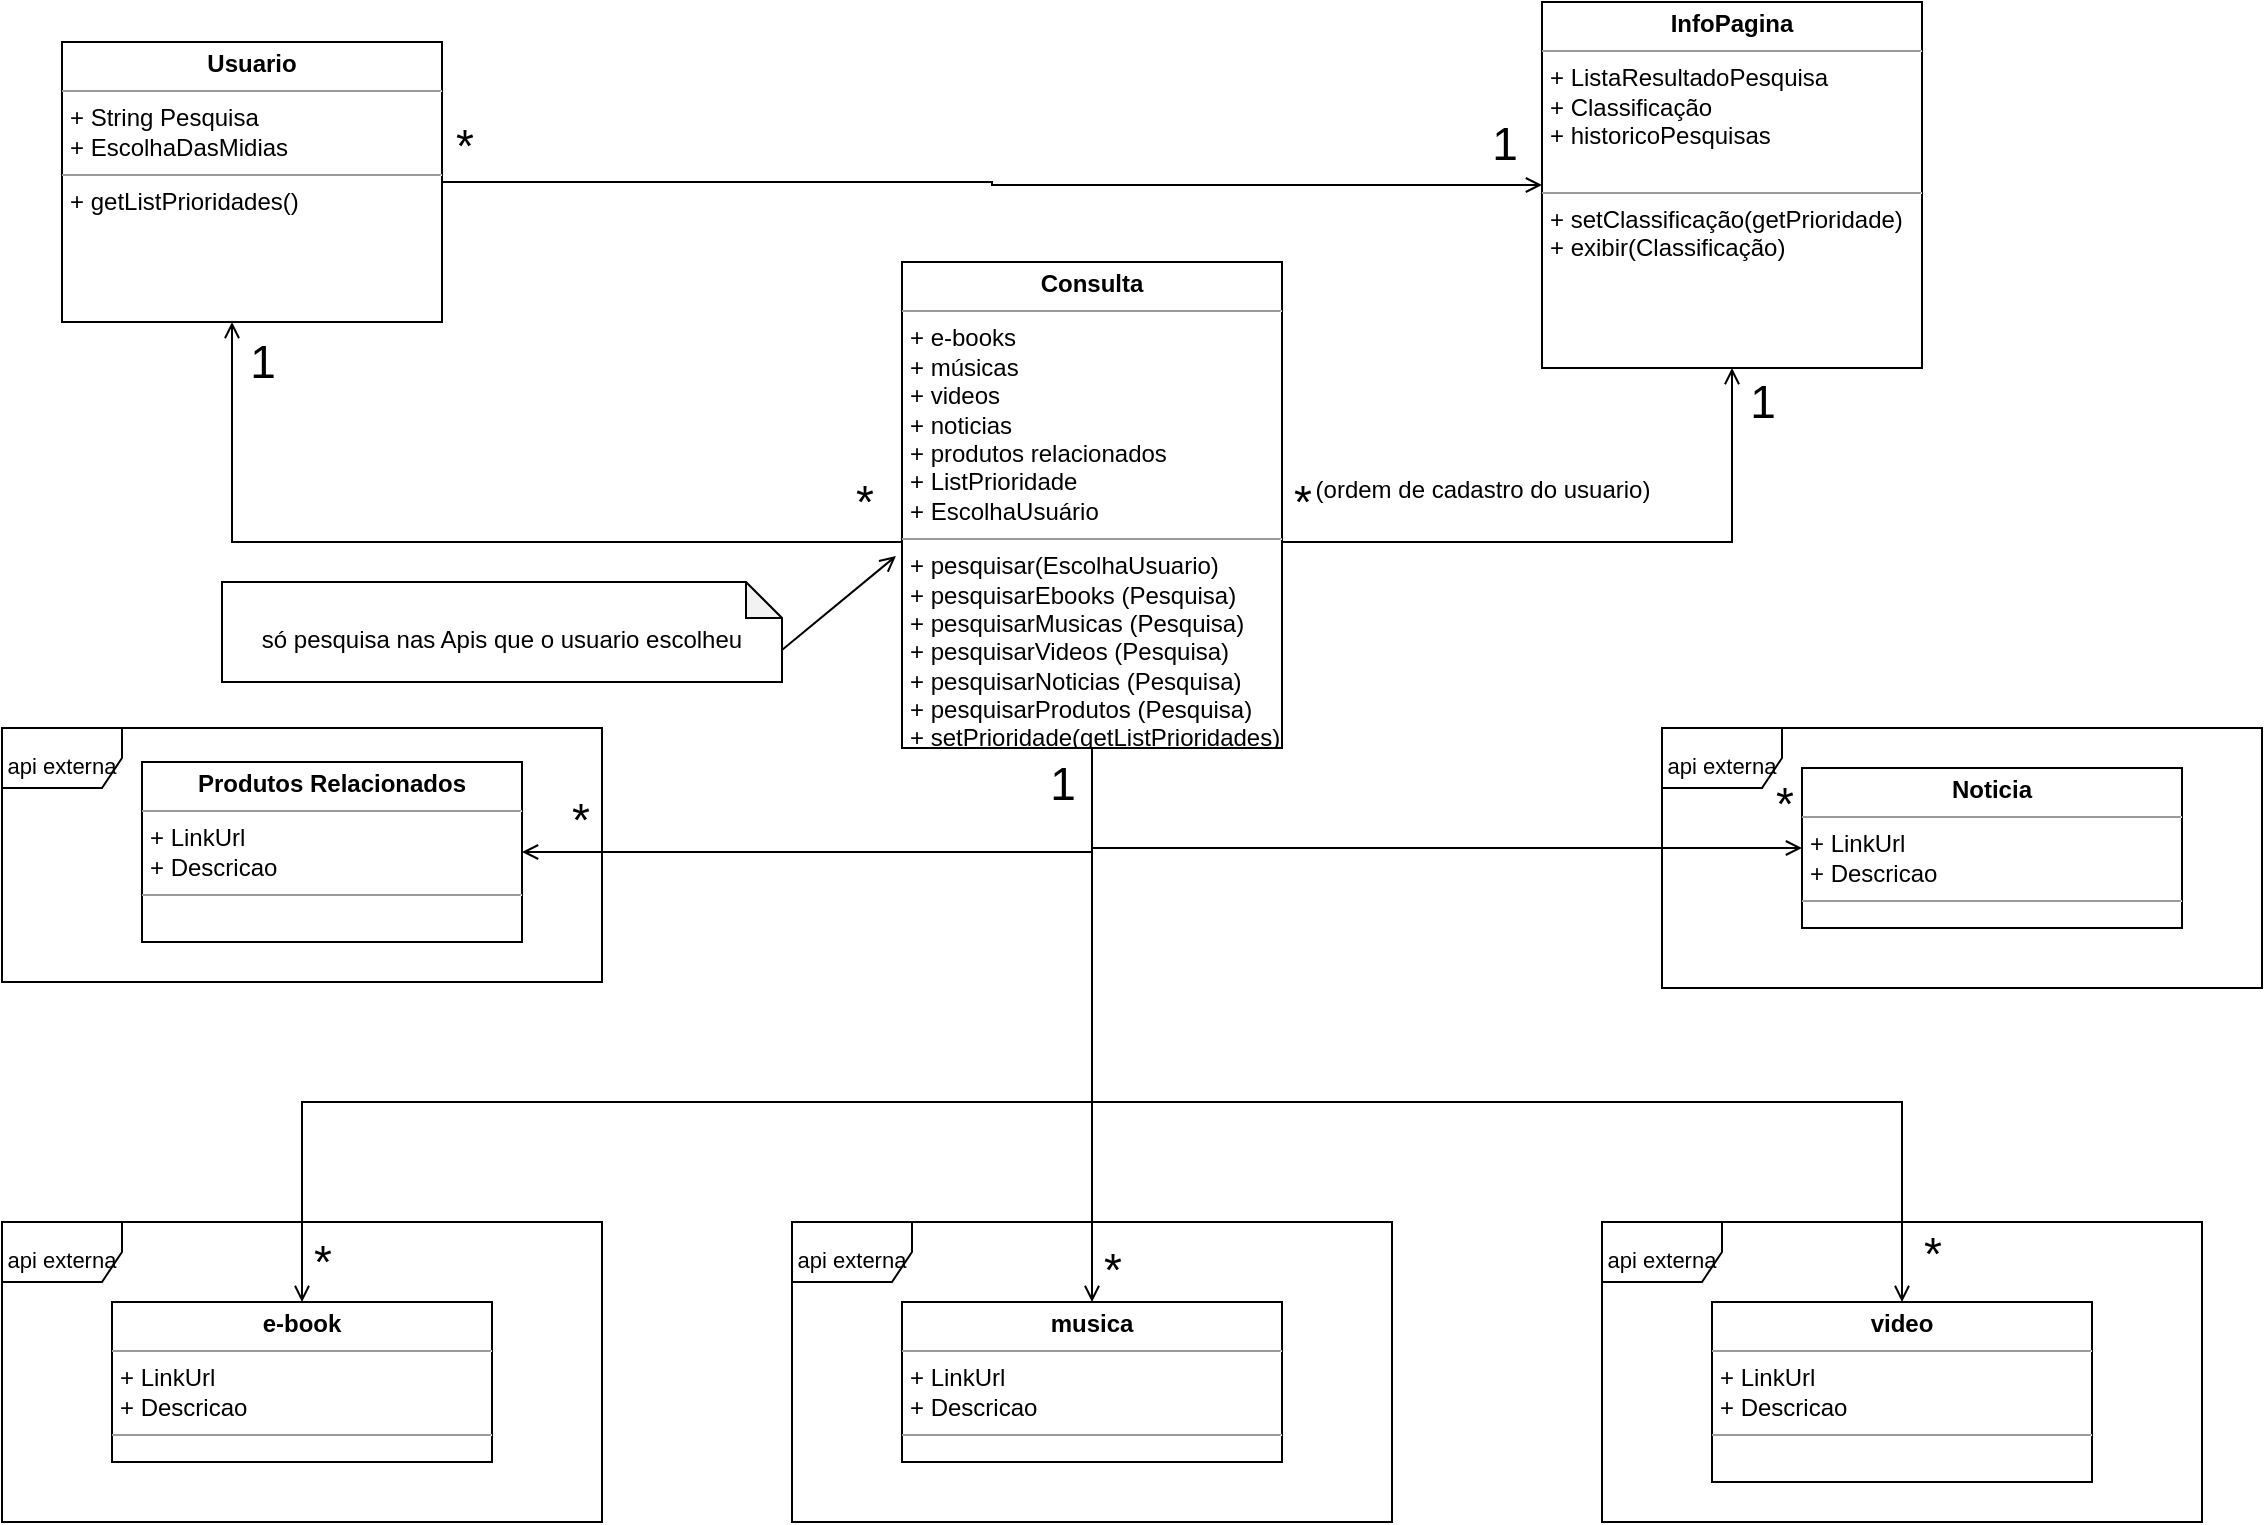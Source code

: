 <mxfile version="14.7.7" type="github" pages="2">
  <diagram name="Classes" id="c4acf3e9-155e-7222-9cf6-157b1a14988f">
    <mxGraphModel dx="460" dy="752" grid="1" gridSize="10" guides="1" tooltips="1" connect="1" arrows="1" fold="1" page="1" pageScale="1" pageWidth="850" pageHeight="1100" background="none" math="0" shadow="0">
      <root>
        <mxCell id="0" />
        <mxCell id="1" parent="0" />
        <mxCell id="ZnfDN5h57PKCRskoiySk-2" value="" style="edgeStyle=orthogonalEdgeStyle;rounded=0;orthogonalLoop=1;jettySize=auto;html=1;endArrow=open;endFill=0;" parent="1" source="5d2195bd80daf111-18" target="ZnfDN5h57PKCRskoiySk-1" edge="1">
          <mxGeometry relative="1" as="geometry">
            <Array as="points">
              <mxPoint x="465" y="340" />
            </Array>
          </mxGeometry>
        </mxCell>
        <mxCell id="ZnfDN5h57PKCRskoiySk-4" value="&lt;font style=&quot;vertical-align: inherit; font-size: 23px;&quot;&gt;&lt;font style=&quot;vertical-align: inherit; font-size: 23px;&quot;&gt;&lt;font style=&quot;vertical-align: inherit; font-size: 23px;&quot;&gt;&lt;font style=&quot;vertical-align: inherit; font-size: 23px;&quot;&gt;1&lt;/font&gt;&lt;/font&gt;&lt;/font&gt;&lt;/font&gt;" style="edgeLabel;html=1;align=center;verticalAlign=middle;resizable=0;points=[];fontSize=23;" parent="ZnfDN5h57PKCRskoiySk-2" vertex="1" connectable="0">
          <mxGeometry x="0.37" y="-4" relative="1" as="geometry">
            <mxPoint x="-15" y="-86" as="offset" />
          </mxGeometry>
        </mxCell>
        <mxCell id="ZnfDN5h57PKCRskoiySk-5" value="&lt;font style=&quot;vertical-align: inherit; font-size: 23px;&quot;&gt;&lt;font style=&quot;vertical-align: inherit; font-size: 23px;&quot;&gt;&lt;font style=&quot;vertical-align: inherit; font-size: 23px;&quot;&gt;&lt;font style=&quot;vertical-align: inherit; font-size: 23px;&quot;&gt;*&lt;/font&gt;&lt;/font&gt;&lt;/font&gt;&lt;/font&gt;" style="edgeLabel;html=1;align=center;verticalAlign=middle;resizable=0;points=[];fontSize=23;" parent="ZnfDN5h57PKCRskoiySk-2" vertex="1" connectable="0">
          <mxGeometry x="-0.157" y="3" relative="1" as="geometry">
            <mxPoint x="168" y="-23" as="offset" />
          </mxGeometry>
        </mxCell>
        <mxCell id="ZnfDN5h57PKCRskoiySk-7" value="" style="edgeStyle=orthogonalEdgeStyle;rounded=0;orthogonalLoop=1;jettySize=auto;html=1;fontSize=23;endArrow=open;endFill=0;" parent="1" source="5d2195bd80daf111-18" target="ZnfDN5h57PKCRskoiySk-6" edge="1">
          <mxGeometry relative="1" as="geometry">
            <Array as="points">
              <mxPoint x="1215" y="340" />
            </Array>
          </mxGeometry>
        </mxCell>
        <mxCell id="ZnfDN5h57PKCRskoiySk-9" value="1" style="edgeLabel;html=1;align=center;verticalAlign=middle;resizable=0;points=[];fontSize=23;" parent="ZnfDN5h57PKCRskoiySk-7" vertex="1" connectable="0">
          <mxGeometry x="0.836" y="2" relative="1" as="geometry">
            <mxPoint x="17" y="-9" as="offset" />
          </mxGeometry>
        </mxCell>
        <mxCell id="ZnfDN5h57PKCRskoiySk-10" value="*" style="edgeLabel;html=1;align=center;verticalAlign=middle;resizable=0;points=[];fontSize=23;" parent="ZnfDN5h57PKCRskoiySk-7" vertex="1" connectable="0">
          <mxGeometry x="-0.852" y="1" relative="1" as="geometry">
            <mxPoint x="-13" y="-19" as="offset" />
          </mxGeometry>
        </mxCell>
        <mxCell id="ZnfDN5h57PKCRskoiySk-51" value="&lt;font style=&quot;font-size: 12px&quot;&gt;(ordem de cadastro do usuario)&lt;/font&gt;" style="edgeLabel;html=1;align=center;verticalAlign=middle;resizable=0;points=[];fontSize=23;" parent="ZnfDN5h57PKCRskoiySk-7" vertex="1" connectable="0">
          <mxGeometry x="-0.776" y="-3" relative="1" as="geometry">
            <mxPoint x="65" y="-33" as="offset" />
          </mxGeometry>
        </mxCell>
        <mxCell id="5d2195bd80daf111-18" value="&lt;p style=&quot;margin: 0px ; margin-top: 4px ; text-align: center&quot;&gt;&lt;b&gt;&lt;font style=&quot;vertical-align: inherit&quot;&gt;&lt;font style=&quot;vertical-align: inherit&quot;&gt;&lt;font style=&quot;vertical-align: inherit&quot;&gt;&lt;font style=&quot;vertical-align: inherit&quot;&gt;&lt;font style=&quot;vertical-align: inherit&quot;&gt;&lt;font style=&quot;vertical-align: inherit&quot;&gt;&lt;font style=&quot;vertical-align: inherit&quot;&gt;&lt;font style=&quot;vertical-align: inherit&quot;&gt;&lt;font style=&quot;vertical-align: inherit&quot;&gt;&lt;font style=&quot;vertical-align: inherit&quot;&gt;&lt;font style=&quot;vertical-align: inherit&quot;&gt;&lt;font style=&quot;vertical-align: inherit&quot;&gt;&lt;font style=&quot;vertical-align: inherit&quot;&gt;&lt;font style=&quot;vertical-align: inherit&quot;&gt;&lt;font style=&quot;vertical-align: inherit&quot;&gt;&lt;font style=&quot;vertical-align: inherit&quot;&gt;&lt;font style=&quot;vertical-align: inherit&quot;&gt;&lt;font style=&quot;vertical-align: inherit&quot;&gt;Consulta&lt;/font&gt;&lt;/font&gt;&lt;/font&gt;&lt;/font&gt;&lt;/font&gt;&lt;/font&gt;&lt;/font&gt;&lt;/font&gt;&lt;/font&gt;&lt;/font&gt;&lt;/font&gt;&lt;/font&gt;&lt;/font&gt;&lt;/font&gt;&lt;/font&gt;&lt;/font&gt;&lt;/font&gt;&lt;/font&gt;&lt;/b&gt;&lt;/p&gt;&lt;hr size=&quot;1&quot;&gt;&lt;p style=&quot;margin: 0px ; margin-left: 4px&quot;&gt;&lt;font style=&quot;vertical-align: inherit&quot;&gt;&lt;font style=&quot;vertical-align: inherit&quot;&gt;&lt;font style=&quot;vertical-align: inherit&quot;&gt;&lt;font style=&quot;vertical-align: inherit&quot;&gt;&lt;font style=&quot;vertical-align: inherit&quot;&gt;&lt;font style=&quot;vertical-align: inherit&quot;&gt;&lt;font style=&quot;vertical-align: inherit&quot;&gt;&lt;font style=&quot;vertical-align: inherit&quot;&gt;&lt;font style=&quot;vertical-align: inherit&quot;&gt;&lt;font style=&quot;vertical-align: inherit&quot;&gt;&lt;font style=&quot;vertical-align: inherit&quot;&gt;&lt;font style=&quot;vertical-align: inherit&quot;&gt;&lt;font style=&quot;vertical-align: inherit&quot;&gt;&lt;font style=&quot;vertical-align: inherit&quot;&gt;&lt;font style=&quot;vertical-align: inherit&quot;&gt;&lt;font style=&quot;vertical-align: inherit&quot;&gt;&lt;font style=&quot;vertical-align: inherit&quot;&gt;&lt;font style=&quot;vertical-align: inherit&quot;&gt;+ e-books &lt;/font&gt;&lt;/font&gt;&lt;/font&gt;&lt;/font&gt;&lt;/font&gt;&lt;/font&gt;&lt;/font&gt;&lt;/font&gt;&lt;/font&gt;&lt;/font&gt;&lt;/font&gt;&lt;/font&gt;&lt;/font&gt;&lt;/font&gt;&lt;/font&gt;&lt;/font&gt;&lt;/font&gt;&lt;/font&gt;&lt;br&gt;&lt;font style=&quot;vertical-align: inherit&quot;&gt;&lt;font style=&quot;vertical-align: inherit&quot;&gt;&lt;font style=&quot;vertical-align: inherit&quot;&gt;&lt;font style=&quot;vertical-align: inherit&quot;&gt;&lt;font style=&quot;vertical-align: inherit&quot;&gt;&lt;font style=&quot;vertical-align: inherit&quot;&gt;&lt;font style=&quot;vertical-align: inherit&quot;&gt;&lt;font style=&quot;vertical-align: inherit&quot;&gt;&lt;font style=&quot;vertical-align: inherit&quot;&gt;&lt;font style=&quot;vertical-align: inherit&quot;&gt;&lt;font style=&quot;vertical-align: inherit&quot;&gt;&lt;font style=&quot;vertical-align: inherit&quot;&gt;&lt;font style=&quot;vertical-align: inherit&quot;&gt;&lt;font style=&quot;vertical-align: inherit&quot;&gt;&lt;font style=&quot;vertical-align: inherit&quot;&gt;&lt;font style=&quot;vertical-align: inherit&quot;&gt;&lt;font style=&quot;vertical-align: inherit&quot;&gt;&lt;font style=&quot;vertical-align: inherit&quot;&gt;+ músicas&lt;/font&gt;&lt;/font&gt;&lt;/font&gt;&lt;/font&gt;&lt;/font&gt;&lt;/font&gt;&lt;/font&gt;&lt;/font&gt;&lt;/font&gt;&lt;/font&gt;&lt;/font&gt;&lt;/font&gt;&lt;/font&gt;&lt;/font&gt;&lt;/font&gt;&lt;/font&gt;&lt;/font&gt;&lt;/font&gt;&lt;/p&gt;&lt;p style=&quot;margin: 0px ; margin-left: 4px&quot;&gt;&lt;font style=&quot;vertical-align: inherit&quot;&gt;&lt;font style=&quot;vertical-align: inherit&quot;&gt;&lt;font style=&quot;vertical-align: inherit&quot;&gt;&lt;font style=&quot;vertical-align: inherit&quot;&gt;&lt;font style=&quot;vertical-align: inherit&quot;&gt;&lt;font style=&quot;vertical-align: inherit&quot;&gt;&lt;font style=&quot;vertical-align: inherit&quot;&gt;&lt;font style=&quot;vertical-align: inherit&quot;&gt;&lt;font style=&quot;vertical-align: inherit&quot;&gt;&lt;font style=&quot;vertical-align: inherit&quot;&gt;&lt;font style=&quot;vertical-align: inherit&quot;&gt;&lt;font style=&quot;vertical-align: inherit&quot;&gt;&lt;font style=&quot;vertical-align: inherit&quot;&gt;&lt;font style=&quot;vertical-align: inherit&quot;&gt;&lt;font style=&quot;vertical-align: inherit&quot;&gt;&lt;font style=&quot;vertical-align: inherit&quot;&gt;&lt;font style=&quot;vertical-align: inherit&quot;&gt;&lt;font style=&quot;vertical-align: inherit&quot;&gt;&lt;font style=&quot;vertical-align: inherit&quot;&gt;&lt;font style=&quot;vertical-align: inherit&quot;&gt;+ videos&lt;/font&gt;&lt;/font&gt;&lt;/font&gt;&lt;/font&gt;&lt;/font&gt;&lt;/font&gt;&lt;/font&gt;&lt;/font&gt;&lt;/font&gt;&lt;/font&gt;&lt;/font&gt;&lt;/font&gt;&lt;/font&gt;&lt;/font&gt;&lt;/font&gt;&lt;/font&gt;&lt;/font&gt;&lt;/font&gt;&lt;/font&gt;&lt;/font&gt;&lt;/p&gt;&lt;p style=&quot;margin: 0px ; margin-left: 4px&quot;&gt;&lt;font style=&quot;vertical-align: inherit&quot;&gt;&lt;font style=&quot;vertical-align: inherit&quot;&gt;&lt;font style=&quot;vertical-align: inherit&quot;&gt;&lt;font style=&quot;vertical-align: inherit&quot;&gt;&lt;font style=&quot;vertical-align: inherit&quot;&gt;&lt;font style=&quot;vertical-align: inherit&quot;&gt;&lt;font style=&quot;vertical-align: inherit&quot;&gt;&lt;font style=&quot;vertical-align: inherit&quot;&gt;&lt;font style=&quot;vertical-align: inherit&quot;&gt;&lt;font style=&quot;vertical-align: inherit&quot;&gt;&lt;font style=&quot;vertical-align: inherit&quot;&gt;&lt;font style=&quot;vertical-align: inherit&quot;&gt;&lt;font style=&quot;vertical-align: inherit&quot;&gt;&lt;font style=&quot;vertical-align: inherit&quot;&gt;&lt;font style=&quot;vertical-align: inherit&quot;&gt;&lt;font style=&quot;vertical-align: inherit&quot;&gt;&lt;font style=&quot;vertical-align: inherit&quot;&gt;&lt;font style=&quot;vertical-align: inherit&quot;&gt;&lt;font style=&quot;vertical-align: inherit&quot;&gt;&lt;font style=&quot;vertical-align: inherit&quot;&gt;&lt;font style=&quot;vertical-align: inherit&quot;&gt;&lt;font style=&quot;vertical-align: inherit&quot;&gt;+ noticias&lt;/font&gt;&lt;/font&gt;&lt;/font&gt;&lt;/font&gt;&lt;/font&gt;&lt;/font&gt;&lt;/font&gt;&lt;/font&gt;&lt;/font&gt;&lt;/font&gt;&lt;/font&gt;&lt;/font&gt;&lt;/font&gt;&lt;/font&gt;&lt;/font&gt;&lt;/font&gt;&lt;/font&gt;&lt;/font&gt;&lt;/font&gt;&lt;/font&gt;&lt;/font&gt;&lt;/font&gt;&lt;/p&gt;&lt;p style=&quot;margin: 0px ; margin-left: 4px&quot;&gt;&lt;font style=&quot;vertical-align: inherit&quot;&gt;&lt;font style=&quot;vertical-align: inherit&quot;&gt;&lt;font style=&quot;vertical-align: inherit&quot;&gt;&lt;font style=&quot;vertical-align: inherit&quot;&gt;&lt;font style=&quot;vertical-align: inherit&quot;&gt;&lt;font style=&quot;vertical-align: inherit&quot;&gt;&lt;font style=&quot;vertical-align: inherit&quot;&gt;&lt;font style=&quot;vertical-align: inherit&quot;&gt;&lt;font style=&quot;vertical-align: inherit&quot;&gt;&lt;font style=&quot;vertical-align: inherit&quot;&gt;&lt;font style=&quot;vertical-align: inherit&quot;&gt;&lt;font style=&quot;vertical-align: inherit&quot;&gt;&lt;font style=&quot;vertical-align: inherit&quot;&gt;&lt;font style=&quot;vertical-align: inherit&quot;&gt;&lt;font style=&quot;vertical-align: inherit&quot;&gt;&lt;font style=&quot;vertical-align: inherit&quot;&gt;&lt;font style=&quot;vertical-align: inherit&quot;&gt;&lt;font style=&quot;vertical-align: inherit&quot;&gt;&lt;font style=&quot;vertical-align: inherit&quot;&gt;&lt;font style=&quot;vertical-align: inherit&quot;&gt;&lt;font style=&quot;vertical-align: inherit&quot;&gt;&lt;font style=&quot;vertical-align: inherit&quot;&gt;&lt;font style=&quot;vertical-align: inherit&quot;&gt;&lt;font style=&quot;vertical-align: inherit&quot;&gt;+ produtos relacionados&lt;/font&gt;&lt;/font&gt;&lt;/font&gt;&lt;/font&gt;&lt;/font&gt;&lt;/font&gt;&lt;/font&gt;&lt;/font&gt;&lt;/font&gt;&lt;/font&gt;&lt;/font&gt;&lt;/font&gt;&lt;/font&gt;&lt;/font&gt;&lt;/font&gt;&lt;/font&gt;&lt;/font&gt;&lt;/font&gt;&lt;/font&gt;&lt;/font&gt;&lt;/font&gt;&lt;/font&gt;&lt;/font&gt;&lt;/font&gt;&lt;/p&gt;&lt;p style=&quot;margin: 0px ; margin-left: 4px&quot;&gt;&lt;font style=&quot;vertical-align: inherit&quot;&gt;&lt;font style=&quot;vertical-align: inherit&quot;&gt;&lt;font style=&quot;vertical-align: inherit&quot;&gt;&lt;font style=&quot;vertical-align: inherit&quot;&gt;&lt;font style=&quot;vertical-align: inherit&quot;&gt;&lt;font style=&quot;vertical-align: inherit&quot;&gt;&lt;font style=&quot;vertical-align: inherit&quot;&gt;&lt;font style=&quot;vertical-align: inherit&quot;&gt;&lt;font style=&quot;vertical-align: inherit&quot;&gt;&lt;font style=&quot;vertical-align: inherit&quot;&gt;&lt;font style=&quot;vertical-align: inherit&quot;&gt;&lt;font style=&quot;vertical-align: inherit&quot;&gt;&lt;font style=&quot;vertical-align: inherit&quot;&gt;&lt;font style=&quot;vertical-align: inherit&quot;&gt;&lt;font style=&quot;vertical-align: inherit&quot;&gt;&lt;font style=&quot;vertical-align: inherit&quot;&gt;&lt;font style=&quot;vertical-align: inherit&quot;&gt;&lt;font style=&quot;vertical-align: inherit&quot;&gt;&lt;font style=&quot;vertical-align: inherit&quot;&gt;&lt;font style=&quot;vertical-align: inherit&quot;&gt;&lt;font style=&quot;vertical-align: inherit&quot;&gt;&lt;font style=&quot;vertical-align: inherit&quot;&gt;&lt;font style=&quot;vertical-align: inherit&quot;&gt;&lt;font style=&quot;vertical-align: inherit&quot;&gt;&lt;font style=&quot;vertical-align: inherit&quot;&gt;&lt;font style=&quot;vertical-align: inherit&quot;&gt;+ ListPrioridade&lt;/font&gt;&lt;/font&gt;&lt;/font&gt;&lt;/font&gt;&lt;/font&gt;&lt;/font&gt;&lt;/font&gt;&lt;/font&gt;&lt;/font&gt;&lt;/font&gt;&lt;/font&gt;&lt;/font&gt;&lt;/font&gt;&lt;/font&gt;&lt;/font&gt;&lt;/font&gt;&lt;/font&gt;&lt;/font&gt;&lt;/font&gt;&lt;/font&gt;&lt;/font&gt;&lt;/font&gt;&lt;/font&gt;&lt;/font&gt;&lt;/font&gt;&lt;/font&gt;&lt;/p&gt;&lt;p style=&quot;margin: 0px ; margin-left: 4px&quot;&gt;&lt;font style=&quot;vertical-align: inherit&quot;&gt;&lt;font style=&quot;vertical-align: inherit&quot;&gt;&lt;font style=&quot;vertical-align: inherit&quot;&gt;&lt;font style=&quot;vertical-align: inherit&quot;&gt;&lt;font style=&quot;vertical-align: inherit&quot;&gt;&lt;font style=&quot;vertical-align: inherit&quot;&gt;&lt;font style=&quot;vertical-align: inherit&quot;&gt;&lt;font style=&quot;vertical-align: inherit&quot;&gt;&lt;font style=&quot;vertical-align: inherit&quot;&gt;&lt;font style=&quot;vertical-align: inherit&quot;&gt;&lt;font style=&quot;vertical-align: inherit&quot;&gt;&lt;font style=&quot;vertical-align: inherit&quot;&gt;&lt;font style=&quot;vertical-align: inherit&quot;&gt;&lt;font style=&quot;vertical-align: inherit&quot;&gt;&lt;font style=&quot;vertical-align: inherit&quot;&gt;&lt;font style=&quot;vertical-align: inherit&quot;&gt;&lt;font style=&quot;vertical-align: inherit&quot;&gt;&lt;font style=&quot;vertical-align: inherit&quot;&gt;&lt;font style=&quot;vertical-align: inherit&quot;&gt;&lt;font style=&quot;vertical-align: inherit&quot;&gt;&lt;font style=&quot;vertical-align: inherit&quot;&gt;&lt;font style=&quot;vertical-align: inherit&quot;&gt;&lt;font style=&quot;vertical-align: inherit&quot;&gt;&lt;font style=&quot;vertical-align: inherit&quot;&gt;&lt;font style=&quot;vertical-align: inherit&quot;&gt;&lt;font style=&quot;vertical-align: inherit&quot;&gt;&lt;font style=&quot;vertical-align: inherit&quot;&gt;&lt;font style=&quot;vertical-align: inherit&quot;&gt;+ EscolhaUsuário&lt;/font&gt;&lt;/font&gt;&lt;/font&gt;&lt;/font&gt;&lt;/font&gt;&lt;/font&gt;&lt;/font&gt;&lt;/font&gt;&lt;/font&gt;&lt;/font&gt;&lt;/font&gt;&lt;/font&gt;&lt;/font&gt;&lt;/font&gt;&lt;/font&gt;&lt;/font&gt;&lt;/font&gt;&lt;/font&gt;&lt;/font&gt;&lt;/font&gt;&lt;/font&gt;&lt;/font&gt;&lt;/font&gt;&lt;/font&gt;&lt;/font&gt;&lt;/font&gt;&lt;/font&gt;&lt;/font&gt;&lt;/p&gt;&lt;hr size=&quot;1&quot;&gt;&lt;p style=&quot;margin: 0px ; margin-left: 4px&quot;&gt;&lt;font style=&quot;vertical-align: inherit&quot;&gt;&lt;font style=&quot;vertical-align: inherit&quot;&gt;&lt;font style=&quot;vertical-align: inherit&quot;&gt;&lt;font style=&quot;vertical-align: inherit&quot;&gt;&lt;font style=&quot;vertical-align: inherit&quot;&gt;&lt;font style=&quot;vertical-align: inherit&quot;&gt;&lt;font style=&quot;vertical-align: inherit&quot;&gt;&lt;font style=&quot;vertical-align: inherit&quot;&gt;&lt;font style=&quot;vertical-align: inherit&quot;&gt;&lt;font style=&quot;vertical-align: inherit&quot;&gt;&lt;font style=&quot;vertical-align: inherit&quot;&gt;&lt;font style=&quot;vertical-align: inherit&quot;&gt;&lt;font style=&quot;vertical-align: inherit&quot;&gt;&lt;font style=&quot;vertical-align: inherit&quot;&gt;&lt;font style=&quot;vertical-align: inherit&quot;&gt;&lt;font style=&quot;vertical-align: inherit&quot;&gt;&lt;font style=&quot;vertical-align: inherit&quot;&gt;&lt;font style=&quot;vertical-align: inherit&quot;&gt;&lt;font style=&quot;vertical-align: inherit&quot;&gt;&lt;font style=&quot;vertical-align: inherit&quot;&gt;+ pesquisar(EscolhaUsuario)&lt;/font&gt;&lt;/font&gt;&lt;/font&gt;&lt;/font&gt;&lt;/font&gt;&lt;/font&gt;&lt;/font&gt;&lt;/font&gt;&lt;/font&gt;&lt;/font&gt;&lt;/font&gt;&lt;/font&gt;&lt;/font&gt;&lt;/font&gt;&lt;/font&gt;&lt;/font&gt;&lt;/font&gt;&lt;/font&gt;&lt;/font&gt;&lt;/font&gt;&lt;/p&gt;&lt;p style=&quot;margin: 0px ; margin-left: 4px&quot;&gt;&lt;font style=&quot;vertical-align: inherit&quot;&gt;&lt;font style=&quot;vertical-align: inherit&quot;&gt;&lt;font style=&quot;vertical-align: inherit&quot;&gt;&lt;font style=&quot;vertical-align: inherit&quot;&gt;&lt;font style=&quot;vertical-align: inherit&quot;&gt;&lt;font style=&quot;vertical-align: inherit&quot;&gt;&lt;font style=&quot;vertical-align: inherit&quot;&gt;&lt;font style=&quot;vertical-align: inherit&quot;&gt;&lt;font style=&quot;vertical-align: inherit&quot;&gt;&lt;font style=&quot;vertical-align: inherit&quot;&gt;&lt;font style=&quot;vertical-align: inherit&quot;&gt;&lt;font style=&quot;vertical-align: inherit&quot;&gt;&lt;font style=&quot;vertical-align: inherit&quot;&gt;&lt;font style=&quot;vertical-align: inherit&quot;&gt;&lt;font style=&quot;vertical-align: inherit&quot;&gt;&lt;font style=&quot;vertical-align: inherit&quot;&gt;&lt;font style=&quot;vertical-align: inherit&quot;&gt;&lt;font style=&quot;vertical-align: inherit&quot;&gt;+ pesquisarEbooks (Pesquisa) &lt;/font&gt;&lt;/font&gt;&lt;/font&gt;&lt;/font&gt;&lt;/font&gt;&lt;/font&gt;&lt;/font&gt;&lt;/font&gt;&lt;/font&gt;&lt;/font&gt;&lt;/font&gt;&lt;/font&gt;&lt;/font&gt;&lt;/font&gt;&lt;/font&gt;&lt;/font&gt;&lt;/font&gt;&lt;/font&gt;&lt;br&gt;&lt;font style=&quot;vertical-align: inherit&quot;&gt;&lt;font style=&quot;vertical-align: inherit&quot;&gt;&lt;font style=&quot;vertical-align: inherit&quot;&gt;&lt;font style=&quot;vertical-align: inherit&quot;&gt;&lt;font style=&quot;vertical-align: inherit&quot;&gt;&lt;font style=&quot;vertical-align: inherit&quot;&gt;&lt;font style=&quot;vertical-align: inherit&quot;&gt;&lt;font style=&quot;vertical-align: inherit&quot;&gt;&lt;font style=&quot;vertical-align: inherit&quot;&gt;&lt;font style=&quot;vertical-align: inherit&quot;&gt;&lt;font style=&quot;vertical-align: inherit&quot;&gt;&lt;font style=&quot;vertical-align: inherit&quot;&gt;&lt;font style=&quot;vertical-align: inherit&quot;&gt;&lt;font style=&quot;vertical-align: inherit&quot;&gt;&lt;font style=&quot;vertical-align: inherit&quot;&gt;&lt;font style=&quot;vertical-align: inherit&quot;&gt;&lt;font style=&quot;vertical-align: inherit&quot;&gt;&lt;font style=&quot;vertical-align: inherit&quot;&gt;+ pesquisarMusicas (Pesquisa)&lt;/font&gt;&lt;/font&gt;&lt;/font&gt;&lt;/font&gt;&lt;/font&gt;&lt;/font&gt;&lt;/font&gt;&lt;/font&gt;&lt;/font&gt;&lt;/font&gt;&lt;/font&gt;&lt;/font&gt;&lt;/font&gt;&lt;/font&gt;&lt;/font&gt;&lt;/font&gt;&lt;/font&gt;&lt;/font&gt;&lt;/p&gt;&lt;p style=&quot;margin: 0px ; margin-left: 4px&quot;&gt;&lt;font style=&quot;vertical-align: inherit&quot;&gt;&lt;font style=&quot;vertical-align: inherit&quot;&gt;&lt;font style=&quot;vertical-align: inherit&quot;&gt;&lt;font style=&quot;vertical-align: inherit&quot;&gt;&lt;font style=&quot;vertical-align: inherit&quot;&gt;&lt;font style=&quot;vertical-align: inherit&quot;&gt;&lt;font style=&quot;vertical-align: inherit&quot;&gt;&lt;font style=&quot;vertical-align: inherit&quot;&gt;&lt;font style=&quot;vertical-align: inherit&quot;&gt;&lt;font style=&quot;vertical-align: inherit&quot;&gt;&lt;font style=&quot;vertical-align: inherit&quot;&gt;&lt;font style=&quot;vertical-align: inherit&quot;&gt;&lt;font style=&quot;vertical-align: inherit&quot;&gt;&lt;font style=&quot;vertical-align: inherit&quot;&gt;&lt;font style=&quot;vertical-align: inherit&quot;&gt;&lt;font style=&quot;vertical-align: inherit&quot;&gt;&lt;font style=&quot;vertical-align: inherit&quot;&gt;&lt;font style=&quot;vertical-align: inherit&quot;&gt;&lt;font style=&quot;vertical-align: inherit&quot;&gt;&lt;font style=&quot;vertical-align: inherit&quot;&gt;+ pesquisarVideos (Pesquisa)&lt;/font&gt;&lt;/font&gt;&lt;/font&gt;&lt;/font&gt;&lt;/font&gt;&lt;/font&gt;&lt;/font&gt;&lt;/font&gt;&lt;/font&gt;&lt;/font&gt;&lt;br&gt;&lt;/font&gt;&lt;/font&gt;&lt;/font&gt;&lt;/font&gt;&lt;/font&gt;&lt;/font&gt;&lt;/font&gt;&lt;/font&gt;&lt;/font&gt;&lt;/font&gt;&lt;/p&gt;&lt;p style=&quot;margin: 0px ; margin-left: 4px&quot;&gt;&lt;font style=&quot;vertical-align: inherit&quot;&gt;&lt;font style=&quot;vertical-align: inherit&quot;&gt;&lt;font style=&quot;vertical-align: inherit&quot;&gt;&lt;font style=&quot;vertical-align: inherit&quot;&gt;&lt;font style=&quot;vertical-align: inherit&quot;&gt;&lt;font style=&quot;vertical-align: inherit&quot;&gt;&lt;font style=&quot;vertical-align: inherit&quot;&gt;&lt;font style=&quot;vertical-align: inherit&quot;&gt;&lt;font style=&quot;vertical-align: inherit&quot;&gt;&lt;font style=&quot;vertical-align: inherit&quot;&gt;&lt;font style=&quot;vertical-align: inherit&quot;&gt;&lt;font style=&quot;vertical-align: inherit&quot;&gt;&lt;font style=&quot;vertical-align: inherit&quot;&gt;&lt;font style=&quot;vertical-align: inherit&quot;&gt;&lt;font style=&quot;vertical-align: inherit&quot;&gt;&lt;font style=&quot;vertical-align: inherit&quot;&gt;&lt;font style=&quot;vertical-align: inherit&quot;&gt;&lt;font style=&quot;vertical-align: inherit&quot;&gt;&lt;font style=&quot;vertical-align: inherit&quot;&gt;&lt;font style=&quot;vertical-align: inherit&quot;&gt;&lt;font style=&quot;vertical-align: inherit&quot;&gt;&lt;font style=&quot;vertical-align: inherit&quot;&gt;+ pesquisarNoticias (Pesquisa)&lt;/font&gt;&lt;/font&gt;&lt;/font&gt;&lt;/font&gt;&lt;/font&gt;&lt;/font&gt;&lt;/font&gt;&lt;/font&gt;&lt;/font&gt;&lt;/font&gt;&lt;br&gt;&lt;/font&gt;&lt;/font&gt;&lt;/font&gt;&lt;/font&gt;&lt;/font&gt;&lt;/font&gt;&lt;/font&gt;&lt;/font&gt;&lt;/font&gt;&lt;/font&gt;&lt;/font&gt;&lt;/font&gt;&lt;/p&gt;&lt;p style=&quot;margin: 0px ; margin-left: 4px&quot;&gt;&lt;font style=&quot;vertical-align: inherit&quot;&gt;&lt;font style=&quot;vertical-align: inherit&quot;&gt;&lt;font style=&quot;vertical-align: inherit&quot;&gt;&lt;font style=&quot;vertical-align: inherit&quot;&gt;&lt;font style=&quot;vertical-align: inherit&quot;&gt;&lt;font style=&quot;vertical-align: inherit&quot;&gt;&lt;font style=&quot;vertical-align: inherit&quot;&gt;&lt;font style=&quot;vertical-align: inherit&quot;&gt;&lt;font style=&quot;vertical-align: inherit&quot;&gt;&lt;font style=&quot;vertical-align: inherit&quot;&gt;&lt;font style=&quot;vertical-align: inherit&quot;&gt;&lt;font style=&quot;vertical-align: inherit&quot;&gt;&lt;font style=&quot;vertical-align: inherit&quot;&gt;&lt;font style=&quot;vertical-align: inherit&quot;&gt;&lt;font style=&quot;vertical-align: inherit&quot;&gt;&lt;font style=&quot;vertical-align: inherit&quot;&gt;&lt;font style=&quot;vertical-align: inherit&quot;&gt;&lt;font style=&quot;vertical-align: inherit&quot;&gt;&lt;font style=&quot;vertical-align: inherit&quot;&gt;&lt;font style=&quot;vertical-align: inherit&quot;&gt;&lt;font style=&quot;vertical-align: inherit&quot;&gt;&lt;font style=&quot;vertical-align: inherit&quot;&gt;&lt;font style=&quot;vertical-align: inherit&quot;&gt;&lt;font style=&quot;vertical-align: inherit&quot;&gt;+ pesquisarProdutos (Pesquisa)&lt;/font&gt;&lt;/font&gt;&lt;/font&gt;&lt;/font&gt;&lt;/font&gt;&lt;/font&gt;&lt;/font&gt;&lt;/font&gt;&lt;/font&gt;&lt;/font&gt;&lt;br&gt;&lt;/font&gt;&lt;/font&gt;&lt;/font&gt;&lt;/font&gt;&lt;/font&gt;&lt;/font&gt;&lt;/font&gt;&lt;/font&gt;&lt;/font&gt;&lt;/font&gt;&lt;/font&gt;&lt;/font&gt;&lt;/font&gt;&lt;/font&gt;&lt;/p&gt;&lt;p style=&quot;margin: 0px ; margin-left: 4px&quot;&gt;&lt;font style=&quot;vertical-align: inherit&quot;&gt;&lt;font style=&quot;vertical-align: inherit&quot;&gt;&lt;font style=&quot;vertical-align: inherit&quot;&gt;&lt;font style=&quot;vertical-align: inherit&quot;&gt;&lt;font style=&quot;vertical-align: inherit&quot;&gt;&lt;font style=&quot;vertical-align: inherit&quot;&gt;&lt;font style=&quot;vertical-align: inherit&quot;&gt;&lt;font style=&quot;vertical-align: inherit&quot;&gt;&lt;font style=&quot;vertical-align: inherit&quot;&gt;&lt;font style=&quot;vertical-align: inherit&quot;&gt;&lt;font style=&quot;vertical-align: inherit&quot;&gt;&lt;font style=&quot;vertical-align: inherit&quot;&gt;&lt;font style=&quot;vertical-align: inherit&quot;&gt;&lt;font style=&quot;vertical-align: inherit&quot;&gt;&lt;font style=&quot;vertical-align: inherit&quot;&gt;&lt;font style=&quot;vertical-align: inherit&quot;&gt;&lt;font style=&quot;vertical-align: inherit&quot;&gt;&lt;font style=&quot;vertical-align: inherit&quot;&gt;&lt;font style=&quot;vertical-align: inherit&quot;&gt;&lt;font style=&quot;vertical-align: inherit&quot;&gt;&lt;font style=&quot;vertical-align: inherit&quot;&gt;&lt;font style=&quot;vertical-align: inherit&quot;&gt;&lt;font style=&quot;vertical-align: inherit&quot;&gt;&lt;font style=&quot;vertical-align: inherit&quot;&gt;+ setPrioridade(getListPrioridades)&lt;/font&gt;&lt;/font&gt;&lt;/font&gt;&lt;/font&gt;&lt;/font&gt;&lt;/font&gt;&lt;/font&gt;&lt;/font&gt;&lt;/font&gt;&lt;/font&gt;&lt;/font&gt;&lt;/font&gt;&lt;/font&gt;&lt;/font&gt;&lt;/font&gt;&lt;/font&gt;&lt;/font&gt;&lt;/font&gt;&lt;/font&gt;&lt;/font&gt;&lt;/font&gt;&lt;/font&gt;&lt;/font&gt;&lt;/font&gt;&lt;/p&gt;" style="verticalAlign=top;align=left;overflow=fill;fontSize=12;fontFamily=Helvetica;html=1;rounded=0;shadow=0;comic=0;labelBackgroundColor=none;strokeWidth=1" parent="1" vertex="1">
          <mxGeometry x="800" y="200" width="190" height="243" as="geometry" />
        </mxCell>
        <mxCell id="ZnfDN5h57PKCRskoiySk-14" style="edgeStyle=orthogonalEdgeStyle;rounded=0;orthogonalLoop=1;jettySize=auto;html=1;exitX=1;exitY=0.5;exitDx=0;exitDy=0;fontSize=23;endArrow=open;endFill=0;" parent="1" source="ZnfDN5h57PKCRskoiySk-1" target="ZnfDN5h57PKCRskoiySk-6" edge="1">
          <mxGeometry relative="1" as="geometry" />
        </mxCell>
        <mxCell id="ZnfDN5h57PKCRskoiySk-15" value="1" style="edgeLabel;html=1;align=center;verticalAlign=middle;resizable=0;points=[];fontSize=23;" parent="ZnfDN5h57PKCRskoiySk-14" vertex="1" connectable="0">
          <mxGeometry x="0.693" y="1" relative="1" as="geometry">
            <mxPoint x="65" y="-20" as="offset" />
          </mxGeometry>
        </mxCell>
        <mxCell id="ZnfDN5h57PKCRskoiySk-16" value="*" style="edgeLabel;html=1;align=center;verticalAlign=middle;resizable=0;points=[];fontSize=23;" parent="ZnfDN5h57PKCRskoiySk-14" vertex="1" connectable="0">
          <mxGeometry x="-0.828" y="1" relative="1" as="geometry">
            <mxPoint x="-37" y="-17" as="offset" />
          </mxGeometry>
        </mxCell>
        <mxCell id="ZnfDN5h57PKCRskoiySk-1" value="&lt;p style=&quot;margin: 0px ; margin-top: 4px ; text-align: center&quot;&gt;&lt;b&gt;&lt;font style=&quot;vertical-align: inherit&quot;&gt;&lt;font style=&quot;vertical-align: inherit&quot;&gt;&lt;font style=&quot;vertical-align: inherit&quot;&gt;&lt;font style=&quot;vertical-align: inherit&quot;&gt;&lt;font style=&quot;vertical-align: inherit&quot;&gt;&lt;font style=&quot;vertical-align: inherit&quot;&gt;&lt;font style=&quot;vertical-align: inherit&quot;&gt;&lt;font style=&quot;vertical-align: inherit&quot;&gt;&lt;font style=&quot;vertical-align: inherit&quot;&gt;&lt;font style=&quot;vertical-align: inherit&quot;&gt;&lt;font style=&quot;vertical-align: inherit&quot;&gt;&lt;font style=&quot;vertical-align: inherit&quot;&gt;&lt;font style=&quot;vertical-align: inherit&quot;&gt;&lt;font style=&quot;vertical-align: inherit&quot;&gt;&lt;font style=&quot;vertical-align: inherit&quot;&gt;&lt;font style=&quot;vertical-align: inherit&quot;&gt;Usuario&lt;/font&gt;&lt;/font&gt;&lt;/font&gt;&lt;/font&gt;&lt;/font&gt;&lt;/font&gt;&lt;/font&gt;&lt;/font&gt;&lt;/font&gt;&lt;/font&gt;&lt;/font&gt;&lt;/font&gt;&lt;/font&gt;&lt;/font&gt;&lt;/font&gt;&lt;/font&gt;&lt;/b&gt;&lt;/p&gt;&lt;hr size=&quot;1&quot;&gt;&lt;p style=&quot;margin: 0px ; margin-left: 4px&quot;&gt;&lt;span&gt;&lt;font style=&quot;vertical-align: inherit&quot;&gt;&lt;font style=&quot;vertical-align: inherit&quot;&gt;&lt;font style=&quot;vertical-align: inherit&quot;&gt;&lt;font style=&quot;vertical-align: inherit&quot;&gt;&lt;font style=&quot;vertical-align: inherit&quot;&gt;&lt;font style=&quot;vertical-align: inherit&quot;&gt;+ String Pesquisa&lt;/font&gt;&lt;/font&gt;&lt;/font&gt;&lt;/font&gt;&lt;/font&gt;&lt;/font&gt;&lt;/span&gt;&lt;/p&gt;&lt;p style=&quot;margin: 0px ; margin-left: 4px&quot;&gt;&lt;span&gt;&lt;font style=&quot;vertical-align: inherit&quot;&gt;&lt;font style=&quot;vertical-align: inherit&quot;&gt;&lt;font style=&quot;vertical-align: inherit&quot;&gt;&lt;font style=&quot;vertical-align: inherit&quot;&gt;&lt;font style=&quot;vertical-align: inherit&quot;&gt;&lt;font style=&quot;vertical-align: inherit&quot;&gt;&lt;font style=&quot;vertical-align: inherit&quot;&gt;&lt;font style=&quot;vertical-align: inherit&quot;&gt;+ EscolhaDasMidias&lt;/font&gt;&lt;/font&gt;&lt;/font&gt;&lt;/font&gt;&lt;/font&gt;&lt;/font&gt;&lt;/font&gt;&lt;/font&gt;&lt;/span&gt;&lt;/p&gt;&lt;hr size=&quot;1&quot;&gt;&lt;p style=&quot;margin: 0px ; margin-left: 4px&quot;&gt;&lt;span&gt;&lt;font style=&quot;vertical-align: inherit&quot;&gt;&lt;font style=&quot;vertical-align: inherit&quot;&gt;&lt;font style=&quot;vertical-align: inherit&quot;&gt;&lt;font style=&quot;vertical-align: inherit&quot;&gt;&lt;font style=&quot;vertical-align: inherit&quot;&gt;&lt;font style=&quot;vertical-align: inherit&quot;&gt;+ getListPrioridades()&lt;/font&gt;&lt;/font&gt;&lt;/font&gt;&lt;/font&gt;&lt;/font&gt;&lt;/font&gt;&lt;/span&gt;&lt;br&gt;&lt;/p&gt;" style="verticalAlign=top;align=left;overflow=fill;fontSize=12;fontFamily=Helvetica;html=1;rounded=0;shadow=0;comic=0;labelBackgroundColor=none;strokeWidth=1" parent="1" vertex="1">
          <mxGeometry x="380" y="90" width="190" height="140" as="geometry" />
        </mxCell>
        <mxCell id="ZnfDN5h57PKCRskoiySk-6" value="&lt;p style=&quot;margin: 0px ; margin-top: 4px ; text-align: center&quot;&gt;&lt;b&gt;InfoPagina&lt;/b&gt;&lt;/p&gt;&lt;hr size=&quot;1&quot;&gt;&lt;p style=&quot;margin: 0px ; margin-left: 4px&quot;&gt;&lt;font style=&quot;vertical-align: inherit&quot;&gt;&lt;font style=&quot;vertical-align: inherit&quot;&gt;&lt;font style=&quot;vertical-align: inherit&quot;&gt;&lt;font style=&quot;vertical-align: inherit&quot;&gt;&lt;font style=&quot;vertical-align: inherit&quot;&gt;&lt;font style=&quot;vertical-align: inherit&quot;&gt;&lt;font style=&quot;vertical-align: inherit&quot;&gt;&lt;font style=&quot;vertical-align: inherit&quot;&gt;&lt;font style=&quot;vertical-align: inherit&quot;&gt;&lt;font style=&quot;vertical-align: inherit&quot;&gt;&lt;font style=&quot;vertical-align: inherit&quot;&gt;&lt;font style=&quot;vertical-align: inherit&quot;&gt;&lt;font style=&quot;vertical-align: inherit&quot;&gt;&lt;font style=&quot;vertical-align: inherit&quot;&gt;&lt;font style=&quot;vertical-align: inherit&quot;&gt;&lt;font style=&quot;vertical-align: inherit&quot;&gt;&lt;font style=&quot;vertical-align: inherit&quot;&gt;&lt;font style=&quot;vertical-align: inherit&quot;&gt;+ ListaResultadoPesquisa&lt;/font&gt;&lt;/font&gt;&lt;/font&gt;&lt;/font&gt;&lt;/font&gt;&lt;/font&gt;&lt;/font&gt;&lt;/font&gt;&lt;/font&gt;&lt;/font&gt;&lt;/font&gt;&lt;/font&gt;&lt;/font&gt;&lt;/font&gt;&lt;/font&gt;&lt;/font&gt;&lt;/font&gt;&lt;/font&gt;&lt;/p&gt;&lt;p style=&quot;margin: 0px ; margin-left: 4px&quot;&gt;+ Classificação&lt;/p&gt;&lt;p style=&quot;margin: 0px ; margin-left: 4px&quot;&gt;+ historicoPesquisas&lt;br&gt;&lt;font style=&quot;vertical-align: inherit&quot;&gt;&lt;font style=&quot;vertical-align: inherit&quot;&gt;&lt;font style=&quot;vertical-align: inherit&quot;&gt;&lt;font style=&quot;vertical-align: inherit&quot;&gt;&lt;font style=&quot;vertical-align: inherit&quot;&gt;&lt;font style=&quot;vertical-align: inherit&quot;&gt;&lt;font style=&quot;vertical-align: inherit&quot;&gt;&lt;font style=&quot;vertical-align: inherit&quot;&gt;&lt;font style=&quot;vertical-align: inherit&quot;&gt;&lt;font style=&quot;vertical-align: inherit&quot;&gt;&lt;font style=&quot;vertical-align: inherit&quot;&gt;&lt;font style=&quot;vertical-align: inherit&quot;&gt;&lt;font style=&quot;vertical-align: inherit&quot;&gt;&lt;font style=&quot;vertical-align: inherit&quot;&gt;&lt;font style=&quot;vertical-align: inherit&quot;&gt;&lt;font style=&quot;vertical-align: inherit&quot;&gt;&lt;font style=&quot;vertical-align: inherit&quot;&gt;&lt;font style=&quot;vertical-align: inherit&quot;&gt;&lt;br&gt;&lt;/font&gt;&lt;/font&gt;&lt;/font&gt;&lt;/font&gt;&lt;/font&gt;&lt;/font&gt;&lt;/font&gt;&lt;/font&gt;&lt;/font&gt;&lt;/font&gt;&lt;/font&gt;&lt;/font&gt;&lt;/font&gt;&lt;/font&gt;&lt;/font&gt;&lt;/font&gt;&lt;/font&gt;&lt;/font&gt;&lt;/p&gt;&lt;hr size=&quot;1&quot;&gt;&lt;p style=&quot;margin: 0px ; margin-left: 4px&quot;&gt;&lt;font style=&quot;vertical-align: inherit&quot;&gt;&lt;font style=&quot;vertical-align: inherit&quot;&gt;&lt;font style=&quot;vertical-align: inherit&quot;&gt;&lt;font style=&quot;vertical-align: inherit&quot;&gt;&lt;font style=&quot;vertical-align: inherit&quot;&gt;&lt;font style=&quot;vertical-align: inherit&quot;&gt;&lt;font style=&quot;vertical-align: inherit&quot;&gt;&lt;font style=&quot;vertical-align: inherit&quot;&gt;&lt;font style=&quot;vertical-align: inherit&quot;&gt;&lt;font style=&quot;vertical-align: inherit&quot;&gt;&lt;font style=&quot;vertical-align: inherit&quot;&gt;&lt;font style=&quot;vertical-align: inherit&quot;&gt;&lt;font style=&quot;vertical-align: inherit&quot;&gt;&lt;font style=&quot;vertical-align: inherit&quot;&gt;&lt;font style=&quot;vertical-align: inherit&quot;&gt;&lt;font style=&quot;vertical-align: inherit&quot;&gt;&lt;font style=&quot;vertical-align: inherit&quot;&gt;&lt;font style=&quot;vertical-align: inherit&quot;&gt;&lt;font style=&quot;vertical-align: inherit&quot;&gt;&lt;font style=&quot;vertical-align: inherit&quot;&gt;+ setClassificação(getPrioridade)&lt;/font&gt;&lt;/font&gt;&lt;/font&gt;&lt;/font&gt;&lt;/font&gt;&lt;/font&gt;&lt;/font&gt;&lt;/font&gt;&lt;/font&gt;&lt;/font&gt;&lt;/font&gt;&lt;/font&gt;&lt;/font&gt;&lt;/font&gt;&lt;/font&gt;&lt;/font&gt;&lt;/font&gt;&lt;/font&gt;&lt;/font&gt;&lt;/font&gt;&lt;/p&gt;&lt;p style=&quot;margin: 0px ; margin-left: 4px&quot;&gt;&lt;font style=&quot;vertical-align: inherit&quot;&gt;&lt;font style=&quot;vertical-align: inherit&quot;&gt;&lt;font style=&quot;vertical-align: inherit&quot;&gt;&lt;font style=&quot;vertical-align: inherit&quot;&gt;&lt;font style=&quot;vertical-align: inherit&quot;&gt;&lt;font style=&quot;vertical-align: inherit&quot;&gt;&lt;font style=&quot;vertical-align: inherit&quot;&gt;&lt;font style=&quot;vertical-align: inherit&quot;&gt;&lt;font style=&quot;vertical-align: inherit&quot;&gt;&lt;font style=&quot;vertical-align: inherit&quot;&gt;&lt;font style=&quot;vertical-align: inherit&quot;&gt;&lt;font style=&quot;vertical-align: inherit&quot;&gt;&lt;font style=&quot;vertical-align: inherit&quot;&gt;&lt;font style=&quot;vertical-align: inherit&quot;&gt;&lt;font style=&quot;vertical-align: inherit&quot;&gt;&lt;font style=&quot;vertical-align: inherit&quot;&gt;&lt;font style=&quot;vertical-align: inherit&quot;&gt;&lt;font style=&quot;vertical-align: inherit&quot;&gt;&lt;font style=&quot;vertical-align: inherit&quot;&gt;&lt;font style=&quot;vertical-align: inherit&quot;&gt;+ exibir(Classificação)&lt;/font&gt;&lt;/font&gt;&lt;/font&gt;&lt;/font&gt;&lt;/font&gt;&lt;/font&gt;&lt;/font&gt;&lt;/font&gt;&lt;/font&gt;&lt;/font&gt;&lt;/font&gt;&lt;/font&gt;&lt;/font&gt;&lt;/font&gt;&lt;/font&gt;&lt;/font&gt;&lt;/font&gt;&lt;/font&gt;&lt;/font&gt;&lt;/font&gt;&lt;/p&gt;&lt;p style=&quot;margin: 0px ; margin-left: 4px&quot;&gt;&lt;br&gt;&lt;/p&gt;" style="verticalAlign=top;align=left;overflow=fill;fontSize=12;fontFamily=Helvetica;html=1;rounded=0;shadow=0;comic=0;labelBackgroundColor=none;strokeWidth=1" parent="1" vertex="1">
          <mxGeometry x="1120" y="70" width="190" height="183" as="geometry" />
        </mxCell>
        <mxCell id="ZnfDN5h57PKCRskoiySk-17" value="&lt;font style=&quot;font-size: 11px&quot;&gt;api externa&lt;/font&gt;" style="shape=umlFrame;whiteSpace=wrap;html=1;fontSize=23;" parent="1" vertex="1">
          <mxGeometry x="350" y="680" width="300" height="150" as="geometry" />
        </mxCell>
        <mxCell id="ZnfDN5h57PKCRskoiySk-11" value="&lt;p style=&quot;margin: 0px ; margin-top: 4px ; text-align: center&quot;&gt;&lt;b&gt;&lt;font style=&quot;vertical-align: inherit&quot;&gt;&lt;font style=&quot;vertical-align: inherit&quot;&gt;&lt;font style=&quot;vertical-align: inherit&quot;&gt;&lt;font style=&quot;vertical-align: inherit&quot;&gt;&lt;font style=&quot;vertical-align: inherit&quot;&gt;&lt;font style=&quot;vertical-align: inherit&quot;&gt;&lt;font style=&quot;vertical-align: inherit&quot;&gt;&lt;font style=&quot;vertical-align: inherit&quot;&gt;&lt;font style=&quot;vertical-align: inherit&quot;&gt;&lt;font style=&quot;vertical-align: inherit&quot;&gt;&lt;font style=&quot;vertical-align: inherit&quot;&gt;&lt;font style=&quot;vertical-align: inherit&quot;&gt;&lt;font style=&quot;vertical-align: inherit&quot;&gt;&lt;font style=&quot;vertical-align: inherit&quot;&gt;&lt;font style=&quot;vertical-align: inherit&quot;&gt;&lt;font style=&quot;vertical-align: inherit&quot;&gt;&lt;font style=&quot;vertical-align: inherit&quot;&gt;&lt;font style=&quot;vertical-align: inherit&quot;&gt;e-book&lt;/font&gt;&lt;/font&gt;&lt;/font&gt;&lt;/font&gt;&lt;/font&gt;&lt;/font&gt;&lt;/font&gt;&lt;/font&gt;&lt;/font&gt;&lt;/font&gt;&lt;/font&gt;&lt;/font&gt;&lt;/font&gt;&lt;/font&gt;&lt;/font&gt;&lt;/font&gt;&lt;/font&gt;&lt;/font&gt;&lt;/b&gt;&lt;/p&gt;&lt;hr size=&quot;1&quot;&gt;&lt;p style=&quot;margin: 0px ; margin-left: 4px&quot;&gt;&lt;font style=&quot;vertical-align: inherit&quot;&gt;&lt;font style=&quot;vertical-align: inherit&quot;&gt;&lt;font style=&quot;vertical-align: inherit&quot;&gt;&lt;font style=&quot;vertical-align: inherit&quot;&gt;&lt;font style=&quot;vertical-align: inherit&quot;&gt;&lt;font style=&quot;vertical-align: inherit&quot;&gt;&lt;font style=&quot;vertical-align: inherit&quot;&gt;&lt;font style=&quot;vertical-align: inherit&quot;&gt;&lt;font style=&quot;vertical-align: inherit&quot;&gt;&lt;font style=&quot;vertical-align: inherit&quot;&gt;&lt;font style=&quot;vertical-align: inherit&quot;&gt;&lt;font style=&quot;vertical-align: inherit&quot;&gt;&lt;font style=&quot;vertical-align: inherit&quot;&gt;&lt;font style=&quot;vertical-align: inherit&quot;&gt;&lt;font style=&quot;vertical-align: inherit&quot;&gt;&lt;font style=&quot;vertical-align: inherit&quot;&gt;&lt;font style=&quot;vertical-align: inherit&quot;&gt;&lt;font style=&quot;vertical-align: inherit&quot;&gt;+ LinkUrl&lt;/font&gt;&lt;/font&gt;&lt;/font&gt;&lt;/font&gt;&lt;/font&gt;&lt;/font&gt;&lt;/font&gt;&lt;/font&gt;&lt;/font&gt;&lt;/font&gt;&lt;/font&gt;&lt;/font&gt;&lt;/font&gt;&lt;/font&gt;&lt;/font&gt;&lt;/font&gt;&lt;/font&gt;&lt;/font&gt;&lt;br&gt;&lt;font style=&quot;vertical-align: inherit&quot;&gt;&lt;font style=&quot;vertical-align: inherit&quot;&gt;&lt;font style=&quot;vertical-align: inherit&quot;&gt;&lt;font style=&quot;vertical-align: inherit&quot;&gt;&lt;font style=&quot;vertical-align: inherit&quot;&gt;&lt;font style=&quot;vertical-align: inherit&quot;&gt;&lt;font style=&quot;vertical-align: inherit&quot;&gt;&lt;font style=&quot;vertical-align: inherit&quot;&gt;&lt;font style=&quot;vertical-align: inherit&quot;&gt;&lt;font style=&quot;vertical-align: inherit&quot;&gt;&lt;font style=&quot;vertical-align: inherit&quot;&gt;&lt;font style=&quot;vertical-align: inherit&quot;&gt;&lt;font style=&quot;vertical-align: inherit&quot;&gt;&lt;font style=&quot;vertical-align: inherit&quot;&gt;&lt;font style=&quot;vertical-align: inherit&quot;&gt;&lt;font style=&quot;vertical-align: inherit&quot;&gt;&lt;font style=&quot;vertical-align: inherit&quot;&gt;&lt;font style=&quot;vertical-align: inherit&quot;&gt;+ Descricao&lt;/font&gt;&lt;/font&gt;&lt;/font&gt;&lt;/font&gt;&lt;/font&gt;&lt;/font&gt;&lt;/font&gt;&lt;/font&gt;&lt;/font&gt;&lt;/font&gt;&lt;/font&gt;&lt;/font&gt;&lt;/font&gt;&lt;/font&gt;&lt;/font&gt;&lt;/font&gt;&lt;/font&gt;&lt;/font&gt;&lt;/p&gt;&lt;hr size=&quot;1&quot;&gt;&lt;p style=&quot;margin: 0px ; margin-left: 4px&quot;&gt;&lt;br&gt;&lt;/p&gt;" style="verticalAlign=top;align=left;overflow=fill;fontSize=12;fontFamily=Helvetica;html=1;rounded=0;shadow=0;comic=0;labelBackgroundColor=none;strokeWidth=1" parent="1" vertex="1">
          <mxGeometry x="405" y="720" width="190" height="80" as="geometry" />
        </mxCell>
        <mxCell id="ZnfDN5h57PKCRskoiySk-12" value="" style="edgeStyle=orthogonalEdgeStyle;rounded=0;orthogonalLoop=1;jettySize=auto;html=1;fontSize=23;endArrow=open;endFill=0;" parent="1" source="5d2195bd80daf111-18" target="ZnfDN5h57PKCRskoiySk-11" edge="1">
          <mxGeometry relative="1" as="geometry">
            <Array as="points">
              <mxPoint x="895" y="620" />
              <mxPoint x="500" y="620" />
            </Array>
          </mxGeometry>
        </mxCell>
        <mxCell id="ZnfDN5h57PKCRskoiySk-18" value="1" style="edgeLabel;html=1;align=center;verticalAlign=middle;resizable=0;points=[];fontSize=23;" parent="ZnfDN5h57PKCRskoiySk-12" vertex="1" connectable="0">
          <mxGeometry x="-0.856" y="2" relative="1" as="geometry">
            <mxPoint x="-17" y="-31" as="offset" />
          </mxGeometry>
        </mxCell>
        <mxCell id="ZnfDN5h57PKCRskoiySk-19" value="*" style="edgeLabel;html=1;align=center;verticalAlign=middle;resizable=0;points=[];fontSize=23;" parent="ZnfDN5h57PKCRskoiySk-12" vertex="1" connectable="0">
          <mxGeometry x="0.836" relative="1" as="geometry">
            <mxPoint x="10" y="35" as="offset" />
          </mxGeometry>
        </mxCell>
        <mxCell id="ZnfDN5h57PKCRskoiySk-20" value="&lt;font style=&quot;font-size: 11px&quot;&gt;api externa&lt;/font&gt;" style="shape=umlFrame;whiteSpace=wrap;html=1;fontSize=23;" parent="1" vertex="1">
          <mxGeometry x="745" y="680" width="300" height="150" as="geometry" />
        </mxCell>
        <mxCell id="ZnfDN5h57PKCRskoiySk-21" value="&lt;p style=&quot;margin: 0px ; margin-top: 4px ; text-align: center&quot;&gt;&lt;b&gt;musica&lt;/b&gt;&lt;/p&gt;&lt;hr size=&quot;1&quot;&gt;&lt;p style=&quot;margin: 0px ; margin-left: 4px&quot;&gt;&lt;font style=&quot;vertical-align: inherit&quot;&gt;&lt;font style=&quot;vertical-align: inherit&quot;&gt;&lt;font style=&quot;vertical-align: inherit&quot;&gt;&lt;font style=&quot;vertical-align: inherit&quot;&gt;&lt;font style=&quot;vertical-align: inherit&quot;&gt;&lt;font style=&quot;vertical-align: inherit&quot;&gt;&lt;font style=&quot;vertical-align: inherit&quot;&gt;&lt;font style=&quot;vertical-align: inherit&quot;&gt;&lt;font style=&quot;vertical-align: inherit&quot;&gt;&lt;font style=&quot;vertical-align: inherit&quot;&gt;&lt;font style=&quot;vertical-align: inherit&quot;&gt;&lt;font style=&quot;vertical-align: inherit&quot;&gt;&lt;font style=&quot;vertical-align: inherit&quot;&gt;&lt;font style=&quot;vertical-align: inherit&quot;&gt;&lt;font style=&quot;vertical-align: inherit&quot;&gt;&lt;font style=&quot;vertical-align: inherit&quot;&gt;&lt;font style=&quot;vertical-align: inherit&quot;&gt;&lt;font style=&quot;vertical-align: inherit&quot;&gt;+ LinkUrl&lt;/font&gt;&lt;/font&gt;&lt;/font&gt;&lt;/font&gt;&lt;/font&gt;&lt;/font&gt;&lt;/font&gt;&lt;/font&gt;&lt;/font&gt;&lt;/font&gt;&lt;/font&gt;&lt;/font&gt;&lt;/font&gt;&lt;/font&gt;&lt;/font&gt;&lt;/font&gt;&lt;/font&gt;&lt;/font&gt;&lt;br&gt;&lt;font style=&quot;vertical-align: inherit&quot;&gt;&lt;font style=&quot;vertical-align: inherit&quot;&gt;&lt;font style=&quot;vertical-align: inherit&quot;&gt;&lt;font style=&quot;vertical-align: inherit&quot;&gt;&lt;font style=&quot;vertical-align: inherit&quot;&gt;&lt;font style=&quot;vertical-align: inherit&quot;&gt;&lt;font style=&quot;vertical-align: inherit&quot;&gt;&lt;font style=&quot;vertical-align: inherit&quot;&gt;&lt;font style=&quot;vertical-align: inherit&quot;&gt;&lt;font style=&quot;vertical-align: inherit&quot;&gt;&lt;font style=&quot;vertical-align: inherit&quot;&gt;&lt;font style=&quot;vertical-align: inherit&quot;&gt;&lt;font style=&quot;vertical-align: inherit&quot;&gt;&lt;font style=&quot;vertical-align: inherit&quot;&gt;&lt;font style=&quot;vertical-align: inherit&quot;&gt;&lt;font style=&quot;vertical-align: inherit&quot;&gt;&lt;font style=&quot;vertical-align: inherit&quot;&gt;&lt;font style=&quot;vertical-align: inherit&quot;&gt;+ Descricao&lt;/font&gt;&lt;/font&gt;&lt;/font&gt;&lt;/font&gt;&lt;/font&gt;&lt;/font&gt;&lt;/font&gt;&lt;/font&gt;&lt;/font&gt;&lt;/font&gt;&lt;/font&gt;&lt;/font&gt;&lt;/font&gt;&lt;/font&gt;&lt;/font&gt;&lt;/font&gt;&lt;/font&gt;&lt;/font&gt;&lt;/p&gt;&lt;hr size=&quot;1&quot;&gt;&lt;p style=&quot;margin: 0px ; margin-left: 4px&quot;&gt;&lt;br&gt;&lt;/p&gt;" style="verticalAlign=top;align=left;overflow=fill;fontSize=12;fontFamily=Helvetica;html=1;rounded=0;shadow=0;comic=0;labelBackgroundColor=none;strokeWidth=1" parent="1" vertex="1">
          <mxGeometry x="800" y="720" width="190" height="80" as="geometry" />
        </mxCell>
        <mxCell id="ZnfDN5h57PKCRskoiySk-22" style="edgeStyle=orthogonalEdgeStyle;rounded=0;orthogonalLoop=1;jettySize=auto;html=1;fontSize=23;endArrow=open;endFill=0;" parent="1" target="ZnfDN5h57PKCRskoiySk-21" edge="1">
          <mxGeometry relative="1" as="geometry">
            <mxPoint x="895" y="443" as="sourcePoint" />
            <Array as="points">
              <mxPoint x="895" y="443" />
            </Array>
          </mxGeometry>
        </mxCell>
        <mxCell id="ZnfDN5h57PKCRskoiySk-23" value="*" style="edgeLabel;html=1;align=center;verticalAlign=middle;resizable=0;points=[];fontSize=23;" parent="ZnfDN5h57PKCRskoiySk-22" vertex="1" connectable="0">
          <mxGeometry x="0.903" y="3" relative="1" as="geometry">
            <mxPoint x="7" y="-3" as="offset" />
          </mxGeometry>
        </mxCell>
        <mxCell id="ZnfDN5h57PKCRskoiySk-24" value="&lt;font style=&quot;font-size: 11px&quot;&gt;api externa&lt;/font&gt;" style="shape=umlFrame;whiteSpace=wrap;html=1;fontSize=23;" parent="1" vertex="1">
          <mxGeometry x="1150" y="680" width="300" height="150" as="geometry" />
        </mxCell>
        <mxCell id="ZnfDN5h57PKCRskoiySk-25" value="&lt;p style=&quot;margin: 0px ; margin-top: 4px ; text-align: center&quot;&gt;&lt;b&gt;video&lt;/b&gt;&lt;/p&gt;&lt;hr size=&quot;1&quot;&gt;&lt;p style=&quot;margin: 0px ; margin-left: 4px&quot;&gt;&lt;font style=&quot;vertical-align: inherit&quot;&gt;&lt;font style=&quot;vertical-align: inherit&quot;&gt;&lt;font style=&quot;vertical-align: inherit&quot;&gt;&lt;font style=&quot;vertical-align: inherit&quot;&gt;&lt;font style=&quot;vertical-align: inherit&quot;&gt;&lt;font style=&quot;vertical-align: inherit&quot;&gt;&lt;font style=&quot;vertical-align: inherit&quot;&gt;&lt;font style=&quot;vertical-align: inherit&quot;&gt;&lt;font style=&quot;vertical-align: inherit&quot;&gt;&lt;font style=&quot;vertical-align: inherit&quot;&gt;&lt;font style=&quot;vertical-align: inherit&quot;&gt;&lt;font style=&quot;vertical-align: inherit&quot;&gt;&lt;font style=&quot;vertical-align: inherit&quot;&gt;&lt;font style=&quot;vertical-align: inherit&quot;&gt;&lt;font style=&quot;vertical-align: inherit&quot;&gt;&lt;font style=&quot;vertical-align: inherit&quot;&gt;&lt;font style=&quot;vertical-align: inherit&quot;&gt;&lt;font style=&quot;vertical-align: inherit&quot;&gt;+ LinkUrl&lt;/font&gt;&lt;/font&gt;&lt;/font&gt;&lt;/font&gt;&lt;/font&gt;&lt;/font&gt;&lt;/font&gt;&lt;/font&gt;&lt;/font&gt;&lt;/font&gt;&lt;/font&gt;&lt;/font&gt;&lt;/font&gt;&lt;/font&gt;&lt;/font&gt;&lt;/font&gt;&lt;/font&gt;&lt;/font&gt;&lt;br&gt;&lt;font style=&quot;vertical-align: inherit&quot;&gt;&lt;font style=&quot;vertical-align: inherit&quot;&gt;&lt;font style=&quot;vertical-align: inherit&quot;&gt;&lt;font style=&quot;vertical-align: inherit&quot;&gt;&lt;font style=&quot;vertical-align: inherit&quot;&gt;&lt;font style=&quot;vertical-align: inherit&quot;&gt;&lt;font style=&quot;vertical-align: inherit&quot;&gt;&lt;font style=&quot;vertical-align: inherit&quot;&gt;&lt;font style=&quot;vertical-align: inherit&quot;&gt;&lt;font style=&quot;vertical-align: inherit&quot;&gt;&lt;font style=&quot;vertical-align: inherit&quot;&gt;&lt;font style=&quot;vertical-align: inherit&quot;&gt;&lt;font style=&quot;vertical-align: inherit&quot;&gt;&lt;font style=&quot;vertical-align: inherit&quot;&gt;&lt;font style=&quot;vertical-align: inherit&quot;&gt;&lt;font style=&quot;vertical-align: inherit&quot;&gt;&lt;font style=&quot;vertical-align: inherit&quot;&gt;&lt;font style=&quot;vertical-align: inherit&quot;&gt;+ Descricao&lt;/font&gt;&lt;/font&gt;&lt;/font&gt;&lt;/font&gt;&lt;/font&gt;&lt;/font&gt;&lt;/font&gt;&lt;/font&gt;&lt;/font&gt;&lt;/font&gt;&lt;/font&gt;&lt;/font&gt;&lt;/font&gt;&lt;/font&gt;&lt;/font&gt;&lt;/font&gt;&lt;/font&gt;&lt;/font&gt;&lt;/p&gt;&lt;hr size=&quot;1&quot;&gt;&lt;p style=&quot;margin: 0px ; margin-left: 4px&quot;&gt;&lt;br&gt;&lt;/p&gt;" style="verticalAlign=top;align=left;overflow=fill;fontSize=12;fontFamily=Helvetica;html=1;rounded=0;shadow=0;comic=0;labelBackgroundColor=none;strokeWidth=1" parent="1" vertex="1">
          <mxGeometry x="1205" y="720" width="190" height="90" as="geometry" />
        </mxCell>
        <mxCell id="ZnfDN5h57PKCRskoiySk-26" style="edgeStyle=orthogonalEdgeStyle;rounded=0;orthogonalLoop=1;jettySize=auto;html=1;exitX=0.5;exitY=1;exitDx=0;exitDy=0;fontSize=23;endArrow=open;endFill=0;" parent="1" source="5d2195bd80daf111-18" target="ZnfDN5h57PKCRskoiySk-25" edge="1">
          <mxGeometry relative="1" as="geometry">
            <mxPoint x="980" y="443" as="sourcePoint" />
            <Array as="points">
              <mxPoint x="895" y="620" />
              <mxPoint x="1300" y="620" />
            </Array>
          </mxGeometry>
        </mxCell>
        <mxCell id="ZnfDN5h57PKCRskoiySk-27" value="*" style="edgeLabel;html=1;align=center;verticalAlign=middle;resizable=0;points=[];fontSize=23;" parent="ZnfDN5h57PKCRskoiySk-26" vertex="1" connectable="0">
          <mxGeometry x="0.903" y="3" relative="1" as="geometry">
            <mxPoint x="12" y="9" as="offset" />
          </mxGeometry>
        </mxCell>
        <mxCell id="ZnfDN5h57PKCRskoiySk-28" value="&lt;font style=&quot;font-size: 11px&quot;&gt;api externa&lt;/font&gt;" style="shape=umlFrame;whiteSpace=wrap;html=1;fontSize=23;" parent="1" vertex="1">
          <mxGeometry x="1180" y="433" width="300" height="130" as="geometry" />
        </mxCell>
        <mxCell id="ZnfDN5h57PKCRskoiySk-29" value="&lt;p style=&quot;margin: 0px ; margin-top: 4px ; text-align: center&quot;&gt;&lt;b&gt;Noticia&lt;/b&gt;&lt;/p&gt;&lt;hr size=&quot;1&quot;&gt;&lt;p style=&quot;margin: 0px ; margin-left: 4px&quot;&gt;&lt;font style=&quot;vertical-align: inherit&quot;&gt;&lt;font style=&quot;vertical-align: inherit&quot;&gt;&lt;font style=&quot;vertical-align: inherit&quot;&gt;&lt;font style=&quot;vertical-align: inherit&quot;&gt;&lt;font style=&quot;vertical-align: inherit&quot;&gt;&lt;font style=&quot;vertical-align: inherit&quot;&gt;&lt;font style=&quot;vertical-align: inherit&quot;&gt;&lt;font style=&quot;vertical-align: inherit&quot;&gt;&lt;font style=&quot;vertical-align: inherit&quot;&gt;&lt;font style=&quot;vertical-align: inherit&quot;&gt;&lt;font style=&quot;vertical-align: inherit&quot;&gt;&lt;font style=&quot;vertical-align: inherit&quot;&gt;&lt;font style=&quot;vertical-align: inherit&quot;&gt;&lt;font style=&quot;vertical-align: inherit&quot;&gt;&lt;font style=&quot;vertical-align: inherit&quot;&gt;&lt;font style=&quot;vertical-align: inherit&quot;&gt;&lt;font style=&quot;vertical-align: inherit&quot;&gt;&lt;font style=&quot;vertical-align: inherit&quot;&gt;+ LinkUrl&lt;/font&gt;&lt;/font&gt;&lt;/font&gt;&lt;/font&gt;&lt;/font&gt;&lt;/font&gt;&lt;/font&gt;&lt;/font&gt;&lt;/font&gt;&lt;/font&gt;&lt;/font&gt;&lt;/font&gt;&lt;/font&gt;&lt;/font&gt;&lt;/font&gt;&lt;/font&gt;&lt;/font&gt;&lt;/font&gt;&lt;br&gt;&lt;font style=&quot;vertical-align: inherit&quot;&gt;&lt;font style=&quot;vertical-align: inherit&quot;&gt;&lt;font style=&quot;vertical-align: inherit&quot;&gt;&lt;font style=&quot;vertical-align: inherit&quot;&gt;&lt;font style=&quot;vertical-align: inherit&quot;&gt;&lt;font style=&quot;vertical-align: inherit&quot;&gt;&lt;font style=&quot;vertical-align: inherit&quot;&gt;&lt;font style=&quot;vertical-align: inherit&quot;&gt;&lt;font style=&quot;vertical-align: inherit&quot;&gt;&lt;font style=&quot;vertical-align: inherit&quot;&gt;&lt;font style=&quot;vertical-align: inherit&quot;&gt;&lt;font style=&quot;vertical-align: inherit&quot;&gt;&lt;font style=&quot;vertical-align: inherit&quot;&gt;&lt;font style=&quot;vertical-align: inherit&quot;&gt;&lt;font style=&quot;vertical-align: inherit&quot;&gt;&lt;font style=&quot;vertical-align: inherit&quot;&gt;&lt;font style=&quot;vertical-align: inherit&quot;&gt;&lt;font style=&quot;vertical-align: inherit&quot;&gt;+ Descricao&lt;/font&gt;&lt;/font&gt;&lt;/font&gt;&lt;/font&gt;&lt;/font&gt;&lt;/font&gt;&lt;/font&gt;&lt;/font&gt;&lt;/font&gt;&lt;/font&gt;&lt;/font&gt;&lt;/font&gt;&lt;/font&gt;&lt;/font&gt;&lt;/font&gt;&lt;/font&gt;&lt;/font&gt;&lt;/font&gt;&lt;/p&gt;&lt;hr size=&quot;1&quot;&gt;&lt;p style=&quot;margin: 0px ; margin-left: 4px&quot;&gt;&lt;br&gt;&lt;/p&gt;" style="verticalAlign=top;align=left;overflow=fill;fontSize=12;fontFamily=Helvetica;html=1;rounded=0;shadow=0;comic=0;labelBackgroundColor=none;strokeWidth=1" parent="1" vertex="1">
          <mxGeometry x="1250" y="453" width="190" height="80" as="geometry" />
        </mxCell>
        <mxCell id="ZnfDN5h57PKCRskoiySk-30" style="edgeStyle=orthogonalEdgeStyle;rounded=0;orthogonalLoop=1;jettySize=auto;html=1;exitX=0.5;exitY=1;exitDx=0;exitDy=0;fontSize=23;endArrow=open;endFill=0;entryX=0;entryY=0.5;entryDx=0;entryDy=0;" parent="1" source="5d2195bd80daf111-18" target="ZnfDN5h57PKCRskoiySk-29" edge="1">
          <mxGeometry relative="1" as="geometry">
            <mxPoint x="595" y="330" as="sourcePoint" />
            <Array as="points">
              <mxPoint x="895" y="493" />
            </Array>
          </mxGeometry>
        </mxCell>
        <mxCell id="ZnfDN5h57PKCRskoiySk-31" value="*" style="edgeLabel;html=1;align=center;verticalAlign=middle;resizable=0;points=[];fontSize=23;" parent="ZnfDN5h57PKCRskoiySk-30" vertex="1" connectable="0">
          <mxGeometry x="0.903" y="3" relative="1" as="geometry">
            <mxPoint x="10" y="-19" as="offset" />
          </mxGeometry>
        </mxCell>
        <mxCell id="ZnfDN5h57PKCRskoiySk-33" value="&lt;font style=&quot;font-size: 11px&quot;&gt;api externa&lt;/font&gt;" style="shape=umlFrame;whiteSpace=wrap;html=1;fontSize=23;" parent="1" vertex="1">
          <mxGeometry x="350" y="433" width="300" height="127" as="geometry" />
        </mxCell>
        <mxCell id="ZnfDN5h57PKCRskoiySk-34" value="&lt;p style=&quot;margin: 0px ; margin-top: 4px ; text-align: center&quot;&gt;&lt;b&gt;Produtos Relacionados&lt;/b&gt;&lt;/p&gt;&lt;hr size=&quot;1&quot;&gt;&lt;p style=&quot;margin: 0px ; margin-left: 4px&quot;&gt;&lt;font style=&quot;vertical-align: inherit&quot;&gt;&lt;font style=&quot;vertical-align: inherit&quot;&gt;&lt;font style=&quot;vertical-align: inherit&quot;&gt;&lt;font style=&quot;vertical-align: inherit&quot;&gt;&lt;font style=&quot;vertical-align: inherit&quot;&gt;&lt;font style=&quot;vertical-align: inherit&quot;&gt;&lt;font style=&quot;vertical-align: inherit&quot;&gt;&lt;font style=&quot;vertical-align: inherit&quot;&gt;&lt;font style=&quot;vertical-align: inherit&quot;&gt;&lt;font style=&quot;vertical-align: inherit&quot;&gt;&lt;font style=&quot;vertical-align: inherit&quot;&gt;&lt;font style=&quot;vertical-align: inherit&quot;&gt;&lt;font style=&quot;vertical-align: inherit&quot;&gt;&lt;font style=&quot;vertical-align: inherit&quot;&gt;&lt;font style=&quot;vertical-align: inherit&quot;&gt;&lt;font style=&quot;vertical-align: inherit&quot;&gt;&lt;font style=&quot;vertical-align: inherit&quot;&gt;&lt;font style=&quot;vertical-align: inherit&quot;&gt;+ LinkUrl&lt;/font&gt;&lt;/font&gt;&lt;/font&gt;&lt;/font&gt;&lt;/font&gt;&lt;/font&gt;&lt;/font&gt;&lt;/font&gt;&lt;/font&gt;&lt;/font&gt;&lt;/font&gt;&lt;/font&gt;&lt;/font&gt;&lt;/font&gt;&lt;/font&gt;&lt;/font&gt;&lt;/font&gt;&lt;/font&gt;&lt;br&gt;&lt;font style=&quot;vertical-align: inherit&quot;&gt;&lt;font style=&quot;vertical-align: inherit&quot;&gt;&lt;font style=&quot;vertical-align: inherit&quot;&gt;&lt;font style=&quot;vertical-align: inherit&quot;&gt;&lt;font style=&quot;vertical-align: inherit&quot;&gt;&lt;font style=&quot;vertical-align: inherit&quot;&gt;&lt;font style=&quot;vertical-align: inherit&quot;&gt;&lt;font style=&quot;vertical-align: inherit&quot;&gt;&lt;font style=&quot;vertical-align: inherit&quot;&gt;&lt;font style=&quot;vertical-align: inherit&quot;&gt;&lt;font style=&quot;vertical-align: inherit&quot;&gt;&lt;font style=&quot;vertical-align: inherit&quot;&gt;&lt;font style=&quot;vertical-align: inherit&quot;&gt;&lt;font style=&quot;vertical-align: inherit&quot;&gt;&lt;font style=&quot;vertical-align: inherit&quot;&gt;&lt;font style=&quot;vertical-align: inherit&quot;&gt;&lt;font style=&quot;vertical-align: inherit&quot;&gt;&lt;font style=&quot;vertical-align: inherit&quot;&gt;+ Descricao&lt;/font&gt;&lt;/font&gt;&lt;/font&gt;&lt;/font&gt;&lt;/font&gt;&lt;/font&gt;&lt;/font&gt;&lt;/font&gt;&lt;/font&gt;&lt;/font&gt;&lt;/font&gt;&lt;/font&gt;&lt;/font&gt;&lt;/font&gt;&lt;/font&gt;&lt;/font&gt;&lt;/font&gt;&lt;/font&gt;&lt;/p&gt;&lt;hr size=&quot;1&quot;&gt;&lt;p style=&quot;margin: 0px ; margin-left: 4px&quot;&gt;&lt;br&gt;&lt;/p&gt;" style="verticalAlign=top;align=left;overflow=fill;fontSize=12;fontFamily=Helvetica;html=1;rounded=0;shadow=0;comic=0;labelBackgroundColor=none;strokeWidth=1" parent="1" vertex="1">
          <mxGeometry x="420" y="450" width="190" height="90" as="geometry" />
        </mxCell>
        <mxCell id="ZnfDN5h57PKCRskoiySk-35" style="edgeStyle=orthogonalEdgeStyle;rounded=0;orthogonalLoop=1;jettySize=auto;html=1;exitX=0.5;exitY=1;exitDx=0;exitDy=0;fontSize=23;endArrow=open;endFill=0;entryX=1;entryY=0.5;entryDx=0;entryDy=0;" parent="1" source="5d2195bd80daf111-18" target="ZnfDN5h57PKCRskoiySk-34" edge="1">
          <mxGeometry relative="1" as="geometry">
            <mxPoint x="25" y="496" as="sourcePoint" />
            <Array as="points">
              <mxPoint x="895" y="495" />
            </Array>
          </mxGeometry>
        </mxCell>
        <mxCell id="ZnfDN5h57PKCRskoiySk-36" value="*" style="edgeLabel;html=1;align=center;verticalAlign=middle;resizable=0;points=[];fontSize=23;" parent="ZnfDN5h57PKCRskoiySk-35" vertex="1" connectable="0">
          <mxGeometry x="0.903" y="3" relative="1" as="geometry">
            <mxPoint x="12" y="-19" as="offset" />
          </mxGeometry>
        </mxCell>
        <mxCell id="ZnfDN5h57PKCRskoiySk-53" style="rounded=0;orthogonalLoop=1;jettySize=auto;html=1;exitX=0;exitY=0;exitDx=280;exitDy=34;exitPerimeter=0;entryX=-0.016;entryY=0.605;entryDx=0;entryDy=0;fontSize=23;endArrow=open;endFill=0;entryPerimeter=0;" parent="1" source="ZnfDN5h57PKCRskoiySk-52" target="5d2195bd80daf111-18" edge="1">
          <mxGeometry relative="1" as="geometry" />
        </mxCell>
        <mxCell id="ZnfDN5h57PKCRskoiySk-52" value="&lt;span style=&quot;font-size: 12px&quot;&gt;só pesquisa nas Apis que o usuario escolheu&lt;/span&gt;" style="shape=note;whiteSpace=wrap;html=1;backgroundOutline=1;darkOpacity=0.05;fontSize=23;size=18;" parent="1" vertex="1">
          <mxGeometry x="460" y="360" width="280" height="50" as="geometry" />
        </mxCell>
      </root>
    </mxGraphModel>
  </diagram>
  <diagram id="VZmRSUbA0MYTzhVPnz9B" name="Atividades">
    <mxGraphModel dx="1606" dy="761" grid="1" gridSize="10" guides="1" tooltips="1" connect="1" arrows="1" fold="1" page="1" pageScale="1" pageWidth="827" pageHeight="1169" math="0" shadow="0">
      <root>
        <mxCell id="l7v8BEsL-gYc0kEJ9eaT-0" />
        <mxCell id="l7v8BEsL-gYc0kEJ9eaT-1" parent="l7v8BEsL-gYc0kEJ9eaT-0" />
        <mxCell id="l7v8BEsL-gYc0kEJ9eaT-18" value="Usuario" style="swimlane;whiteSpace=wrap" vertex="1" parent="l7v8BEsL-gYc0kEJ9eaT-1">
          <mxGeometry x="-30" y="530" width="400" height="570" as="geometry" />
        </mxCell>
        <mxCell id="l7v8BEsL-gYc0kEJ9eaT-62" value="" style="ellipse;html=1;shape=startState;fillColor=#000000;strokeColor=#ff0000;" vertex="1" parent="l7v8BEsL-gYc0kEJ9eaT-18">
          <mxGeometry x="180" y="50" width="30" height="30" as="geometry" />
        </mxCell>
        <mxCell id="l7v8BEsL-gYc0kEJ9eaT-63" value="" style="edgeStyle=orthogonalEdgeStyle;html=1;verticalAlign=bottom;endArrow=open;endSize=8;strokeColor=#ff0000;entryX=0.5;entryY=0;entryDx=0;entryDy=0;" edge="1" parent="l7v8BEsL-gYc0kEJ9eaT-18" source="l7v8BEsL-gYc0kEJ9eaT-62" target="l7v8BEsL-gYc0kEJ9eaT-70">
          <mxGeometry relative="1" as="geometry">
            <mxPoint x="161" y="110" as="targetPoint" />
          </mxGeometry>
        </mxCell>
        <mxCell id="l7v8BEsL-gYc0kEJ9eaT-65" value="" style="shape=line;html=1;strokeWidth=6;strokeColor=#ff0000;" vertex="1" parent="l7v8BEsL-gYc0kEJ9eaT-18">
          <mxGeometry x="123" y="200" width="144" height="10" as="geometry" />
        </mxCell>
        <mxCell id="l7v8BEsL-gYc0kEJ9eaT-66" value="Digitar Pesquisa" style="rounded=1;whiteSpace=wrap;html=1;" vertex="1" parent="l7v8BEsL-gYc0kEJ9eaT-18">
          <mxGeometry x="30" y="255" width="120" height="60" as="geometry" />
        </mxCell>
        <mxCell id="l7v8BEsL-gYc0kEJ9eaT-64" style="edgeStyle=orthogonalEdgeStyle;rounded=1;orthogonalLoop=1;jettySize=auto;html=1;exitX=0.25;exitY=0.5;exitDx=0;exitDy=0;exitPerimeter=0;entryX=0.5;entryY=0;entryDx=0;entryDy=0;strokeColor=#FF3333;endArrow=open;endFill=0;endSize=8;" edge="1" parent="l7v8BEsL-gYc0kEJ9eaT-18" source="l7v8BEsL-gYc0kEJ9eaT-65" target="l7v8BEsL-gYc0kEJ9eaT-66">
          <mxGeometry relative="1" as="geometry" />
        </mxCell>
        <mxCell id="l7v8BEsL-gYc0kEJ9eaT-67" style="edgeStyle=orthogonalEdgeStyle;rounded=1;orthogonalLoop=1;jettySize=auto;html=1;exitX=0.75;exitY=0.5;exitDx=0;exitDy=0;exitPerimeter=0;entryX=0.5;entryY=0;entryDx=0;entryDy=0;strokeColor=#FF3333;endArrow=open;endFill=0;endSize=8;" edge="1" parent="l7v8BEsL-gYc0kEJ9eaT-18" source="l7v8BEsL-gYc0kEJ9eaT-65" target="l7v8BEsL-gYc0kEJ9eaT-68">
          <mxGeometry relative="1" as="geometry">
            <mxPoint x="368" y="225" as="sourcePoint" />
          </mxGeometry>
        </mxCell>
        <mxCell id="l7v8BEsL-gYc0kEJ9eaT-68" value="Escolher Mídias de pesquisa" style="rounded=1;whiteSpace=wrap;html=1;" vertex="1" parent="l7v8BEsL-gYc0kEJ9eaT-18">
          <mxGeometry x="240" y="255" width="120" height="60" as="geometry" />
        </mxCell>
        <mxCell id="l7v8BEsL-gYc0kEJ9eaT-69" style="edgeStyle=orthogonalEdgeStyle;rounded=1;orthogonalLoop=1;jettySize=auto;html=1;exitX=0.5;exitY=1;exitDx=0;exitDy=0;entryX=0.5;entryY=0.6;entryDx=0;entryDy=0;entryPerimeter=0;endArrow=open;endFill=0;endSize=8;strokeColor=#FF3333;" edge="1" parent="l7v8BEsL-gYc0kEJ9eaT-18" source="l7v8BEsL-gYc0kEJ9eaT-70" target="l7v8BEsL-gYc0kEJ9eaT-65">
          <mxGeometry relative="1" as="geometry" />
        </mxCell>
        <mxCell id="l7v8BEsL-gYc0kEJ9eaT-70" value="Abrir Pagina de pesquisa" style="rounded=1;whiteSpace=wrap;html=1;" vertex="1" parent="l7v8BEsL-gYc0kEJ9eaT-18">
          <mxGeometry x="135" y="120" width="120" height="50" as="geometry" />
        </mxCell>
        <mxCell id="l7v8BEsL-gYc0kEJ9eaT-73" value="Enviar Pesquisar" style="rounded=1;whiteSpace=wrap;html=1;" vertex="1" parent="l7v8BEsL-gYc0kEJ9eaT-18">
          <mxGeometry x="140" y="400" width="120" height="60" as="geometry" />
        </mxCell>
        <mxCell id="l7v8BEsL-gYc0kEJ9eaT-27" value="Sistema" style="swimlane;whiteSpace=wrap;startSize=23;" vertex="1" parent="l7v8BEsL-gYc0kEJ9eaT-1">
          <mxGeometry x="370" y="530" width="360" height="570" as="geometry" />
        </mxCell>
        <mxCell id="l7v8BEsL-gYc0kEJ9eaT-28" value="" style="ellipse;shape=startState;fillColor=#000000;strokeColor=#ff0000;" vertex="1" parent="l7v8BEsL-gYc0kEJ9eaT-27">
          <mxGeometry x="60" y="55" width="30" height="30" as="geometry" />
        </mxCell>
        <mxCell id="l7v8BEsL-gYc0kEJ9eaT-29" value="" style="edgeStyle=elbowEdgeStyle;elbow=horizontal;verticalAlign=bottom;endArrow=open;endSize=8;strokeColor=#FF0000;endFill=1;rounded=0;entryX=0.5;entryY=0;entryDx=0;entryDy=0;" edge="1" parent="l7v8BEsL-gYc0kEJ9eaT-27" source="l7v8BEsL-gYc0kEJ9eaT-28" target="l7v8BEsL-gYc0kEJ9eaT-71">
          <mxGeometry x="40" y="20" as="geometry">
            <mxPoint x="75" y="110" as="targetPoint" />
          </mxGeometry>
        </mxCell>
        <mxCell id="l7v8BEsL-gYc0kEJ9eaT-33" value="command queue" style="" vertex="1" parent="l7v8BEsL-gYc0kEJ9eaT-27">
          <mxGeometry x="20" y="325" width="110" height="50" as="geometry" />
        </mxCell>
        <mxCell id="l7v8BEsL-gYc0kEJ9eaT-34" value="" style="endArrow=open;strokeColor=#FF0000;endFill=1;rounded=0" edge="1" parent="l7v8BEsL-gYc0kEJ9eaT-27" target="l7v8BEsL-gYc0kEJ9eaT-33">
          <mxGeometry relative="1" as="geometry">
            <mxPoint x="75" y="270" as="sourcePoint" />
          </mxGeometry>
        </mxCell>
        <mxCell id="l7v8BEsL-gYc0kEJ9eaT-35" value="queue empty" style="rhombus;fillColor=#ffffc0;strokeColor=#ff0000;" vertex="1" parent="l7v8BEsL-gYc0kEJ9eaT-27">
          <mxGeometry x="150" y="225" width="80" height="40" as="geometry" />
        </mxCell>
        <mxCell id="l7v8BEsL-gYc0kEJ9eaT-36" value="yes" style="edgeStyle=elbowEdgeStyle;elbow=horizontal;align=left;verticalAlign=bottom;endArrow=open;endSize=8;strokeColor=#FF0000;exitX=0.5;exitY=0;endFill=1;rounded=0;entryX=0.75;entryY=0.5;entryPerimeter=0" edge="1" parent="l7v8BEsL-gYc0kEJ9eaT-27" source="l7v8BEsL-gYc0kEJ9eaT-35" target="l7v8BEsL-gYc0kEJ9eaT-39">
          <mxGeometry x="-1" relative="1" as="geometry">
            <mxPoint x="160" y="150" as="targetPoint" />
            <Array as="points">
              <mxPoint x="190" y="180" />
            </Array>
          </mxGeometry>
        </mxCell>
        <mxCell id="l7v8BEsL-gYc0kEJ9eaT-37" value="no" style="edgeStyle=elbowEdgeStyle;elbow=horizontal;align=left;verticalAlign=top;endArrow=open;endSize=8;strokeColor=#FF0000;endFill=1;rounded=0" edge="1" parent="l7v8BEsL-gYc0kEJ9eaT-27" source="l7v8BEsL-gYc0kEJ9eaT-35" target="l7v8BEsL-gYc0kEJ9eaT-41">
          <mxGeometry x="-1" relative="1" as="geometry">
            <mxPoint x="190" y="305" as="targetPoint" />
          </mxGeometry>
        </mxCell>
        <mxCell id="l7v8BEsL-gYc0kEJ9eaT-38" value="" style="endArrow=open;strokeColor=#FF0000;endFill=1;rounded=0" edge="1" parent="l7v8BEsL-gYc0kEJ9eaT-27" target="l7v8BEsL-gYc0kEJ9eaT-35">
          <mxGeometry relative="1" as="geometry">
            <mxPoint x="130" y="245" as="sourcePoint" />
          </mxGeometry>
        </mxCell>
        <mxCell id="l7v8BEsL-gYc0kEJ9eaT-39" value="" style="shape=line;strokeWidth=6;strokeColor=#ff0000;rotation=90" vertex="1" parent="l7v8BEsL-gYc0kEJ9eaT-27">
          <mxGeometry x="250" y="95" width="50" height="15" as="geometry" />
        </mxCell>
        <mxCell id="l7v8BEsL-gYc0kEJ9eaT-41" value="dispatch&#xa;command&#xa;worker thread" style="" vertex="1" parent="l7v8BEsL-gYc0kEJ9eaT-27">
          <mxGeometry x="140" y="325" width="110" height="50" as="geometry" />
        </mxCell>
        <mxCell id="l7v8BEsL-gYc0kEJ9eaT-42" value="critical&#xa;section" style="shape=note;whiteSpace=wrap;size=17" vertex="1" parent="l7v8BEsL-gYc0kEJ9eaT-27">
          <mxGeometry x="20" y="430" width="100" height="50" as="geometry" />
        </mxCell>
        <mxCell id="l7v8BEsL-gYc0kEJ9eaT-43" value="" style="endArrow=none;strokeColor=#FF0000;endFill=0;rounded=0;dashed=1" edge="1" parent="l7v8BEsL-gYc0kEJ9eaT-27" source="l7v8BEsL-gYc0kEJ9eaT-33" target="l7v8BEsL-gYc0kEJ9eaT-42">
          <mxGeometry relative="1" as="geometry" />
        </mxCell>
        <mxCell id="l7v8BEsL-gYc0kEJ9eaT-44" value="" style="whiteSpace=wrap;strokeColor=#FF0000;fillColor=#FF0000" vertex="1" parent="l7v8BEsL-gYc0kEJ9eaT-27">
          <mxGeometry x="245" y="395" width="5" height="45" as="geometry" />
        </mxCell>
        <mxCell id="l7v8BEsL-gYc0kEJ9eaT-45" value="" style="edgeStyle=elbowEdgeStyle;elbow=horizontal;entryX=0;entryY=0.5;strokeColor=#FF0000;endArrow=open;endFill=1;rounded=0" edge="1" parent="l7v8BEsL-gYc0kEJ9eaT-27" source="l7v8BEsL-gYc0kEJ9eaT-41" target="l7v8BEsL-gYc0kEJ9eaT-44">
          <mxGeometry width="100" height="100" relative="1" as="geometry">
            <mxPoint x="60" y="480" as="sourcePoint" />
            <mxPoint x="160" y="380" as="targetPoint" />
            <Array as="points">
              <mxPoint x="195" y="400" />
            </Array>
          </mxGeometry>
        </mxCell>
        <mxCell id="l7v8BEsL-gYc0kEJ9eaT-47" value="process&#xa;command" style="" vertex="1" parent="l7v8BEsL-gYc0kEJ9eaT-27">
          <mxGeometry x="135" y="460" width="110" height="50" as="geometry" />
        </mxCell>
        <mxCell id="l7v8BEsL-gYc0kEJ9eaT-50" value="" style="ellipse;shape=endState;fillColor=#000000;strokeColor=#ff0000" vertex="1" parent="l7v8BEsL-gYc0kEJ9eaT-27">
          <mxGeometry x="175" y="540" width="30" height="30" as="geometry" />
        </mxCell>
        <mxCell id="l7v8BEsL-gYc0kEJ9eaT-51" value="" style="endArrow=open;strokeColor=#FF0000;endFill=1;rounded=0" edge="1" parent="l7v8BEsL-gYc0kEJ9eaT-27" source="l7v8BEsL-gYc0kEJ9eaT-47" target="l7v8BEsL-gYc0kEJ9eaT-50">
          <mxGeometry relative="1" as="geometry" />
        </mxCell>
        <mxCell id="l7v8BEsL-gYc0kEJ9eaT-71" value="Renderizar pagina&lt;br&gt;de pesquisa" style="rounded=1;whiteSpace=wrap;html=1;" vertex="1" parent="l7v8BEsL-gYc0kEJ9eaT-27">
          <mxGeometry x="15" y="120" width="120" height="50" as="geometry" />
        </mxCell>
        <mxCell id="l7v8BEsL-gYc0kEJ9eaT-72" style="edgeStyle=orthogonalEdgeStyle;rounded=1;orthogonalLoop=1;jettySize=auto;html=1;exitX=0;exitY=0.5;exitDx=0;exitDy=0;entryX=1;entryY=0.5;entryDx=0;entryDy=0;endArrow=open;endFill=0;endSize=8;strokeColor=#FF3333;" edge="1" parent="l7v8BEsL-gYc0kEJ9eaT-1" source="l7v8BEsL-gYc0kEJ9eaT-71" target="l7v8BEsL-gYc0kEJ9eaT-70">
          <mxGeometry relative="1" as="geometry" />
        </mxCell>
        <mxCell id="l7v8BEsL-gYc0kEJ9eaT-76" value="" style="shape=line;html=1;strokeWidth=6;strokeColor=#ff0000;" vertex="1" parent="l7v8BEsL-gYc0kEJ9eaT-1">
          <mxGeometry x="93" y="890" width="144" height="10" as="geometry" />
        </mxCell>
        <mxCell id="l7v8BEsL-gYc0kEJ9eaT-77" style="edgeStyle=orthogonalEdgeStyle;rounded=1;orthogonalLoop=1;jettySize=auto;html=1;exitX=0.5;exitY=1;exitDx=0;exitDy=0;entryX=0.25;entryY=0.5;entryDx=0;entryDy=0;entryPerimeter=0;endArrow=open;endFill=0;endSize=8;strokeColor=#FF3333;" edge="1" parent="l7v8BEsL-gYc0kEJ9eaT-1" source="l7v8BEsL-gYc0kEJ9eaT-66" target="l7v8BEsL-gYc0kEJ9eaT-76">
          <mxGeometry relative="1" as="geometry" />
        </mxCell>
        <mxCell id="l7v8BEsL-gYc0kEJ9eaT-78" style="edgeStyle=orthogonalEdgeStyle;rounded=1;orthogonalLoop=1;jettySize=auto;html=1;exitX=0.5;exitY=1;exitDx=0;exitDy=0;entryX=0.75;entryY=0.5;entryDx=0;entryDy=0;entryPerimeter=0;endArrow=open;endFill=0;endSize=8;strokeColor=#FF3333;" edge="1" parent="l7v8BEsL-gYc0kEJ9eaT-1" source="l7v8BEsL-gYc0kEJ9eaT-68" target="l7v8BEsL-gYc0kEJ9eaT-76">
          <mxGeometry relative="1" as="geometry" />
        </mxCell>
        <mxCell id="l7v8BEsL-gYc0kEJ9eaT-79" style="edgeStyle=orthogonalEdgeStyle;rounded=1;orthogonalLoop=1;jettySize=auto;html=1;exitX=0.514;exitY=0.6;exitDx=0;exitDy=0;entryX=0.5;entryY=0;entryDx=0;entryDy=0;endArrow=open;endFill=0;endSize=8;strokeColor=#FF3333;exitPerimeter=0;" edge="1" parent="l7v8BEsL-gYc0kEJ9eaT-1" source="l7v8BEsL-gYc0kEJ9eaT-76" target="l7v8BEsL-gYc0kEJ9eaT-73">
          <mxGeometry relative="1" as="geometry">
            <mxPoint x="10" y="910" as="sourcePoint" />
            <mxPoint x="66" y="970" as="targetPoint" />
          </mxGeometry>
        </mxCell>
      </root>
    </mxGraphModel>
  </diagram>
</mxfile>
